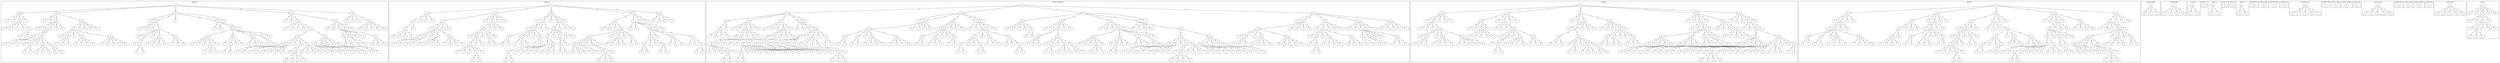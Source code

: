 digraph {
edge [arrowhead=empty]

subgraph cluster_agent0_x {
label="agent0_x"
agent0_x_n0 [label=<<i>v</i><sub>1</sub>>]
agent0_x_n0 -> agent0_x_n1 [label=<1>]
agent0_x_n1 [label=<<i>v</i><sub>3</sub>>]
agent0_x_n1 -> agent0_x_n2 [label=<0>]
agent0_x_n2 [label="1"]
agent0_x_n1 -> agent0_x_n3 [label=<1>]
agent0_x_n3 [label="1"]
agent0_x_n1 -> agent0_x_n4 [label=<2>]
agent0_x_n4 [label=<<i>v</i><sub>2</sub>>]
agent0_x_n4 -> agent0_x_n5 [label=<1>]
agent0_x_n5 [label="2"]
agent0_x_n4 -> agent0_x_n6 [label=<2>]
agent0_x_n6 [label="2"]
agent0_x_n4 -> agent0_x_n7 [label=<3>]
agent0_x_n7 [label="1"]
agent0_x_n4 -> agent0_x_n8 [label=<4>]
agent0_x_n8 [label="2"]
agent0_x_n4 -> agent0_x_n9 [label=<5>]
agent0_x_n9 [label=<<i>v</i><sub>5</sub>>]
agent0_x_n9 -> agent0_x_n10 [label=<2>]
agent0_x_n10 [label="1"]
agent0_x_n9 -> agent0_x_n11 [label=<5>]
agent0_x_n11 [label="2"]
agent0_x_n1 -> agent0_x_n12 [label=<3>]
agent0_x_n12 [label="1"]
agent0_x_n0 -> agent0_x_n13 [label=<2>]
agent0_x_n13 [label=<<i>v</i><sub>3</sub>>]
agent0_x_n13 -> agent0_x_n14 [label=<0>]
agent0_x_n14 [label="2"]
agent0_x_n13 -> agent0_x_n15 [label=<1>]
agent0_x_n15 [label="2"]
agent0_x_n13 -> agent0_x_n16 [label=<2>]
agent0_x_n16 [label=<<i>v</i><sub>4</sub>>]
agent0_x_n16 -> agent0_x_n17 [label=<1>]
agent0_x_n17 [label="2"]
agent0_x_n16 -> agent0_x_n18 [label=<2>]
agent0_x_n18 [label="2"]
agent0_x_n16 -> agent0_x_n19 [label=<3>]
agent0_x_n19 [label=<<i>v</i><sub>8</sub>>]
agent0_x_n19 -> agent0_x_n20 [label=<4>]
agent0_x_n20 [label=<<i>v</i><sub>14</sub>>]
agent0_x_n20 -> agent0_x_n21 [label=<0>]
agent0_x_n21 [label="3"]
agent0_x_n20 -> agent0_x_n22 [label=<3>]
agent0_x_n22 [label="2"]
agent0_x_n20 -> agent0_x_n23 [label=<4>]
agent0_x_n23 [label="2"]
agent0_x_n19 -> agent0_x_n24 [label=<5>]
agent0_x_n24 [label=<<i>v</i><sub>2</sub>>]
agent0_x_n24 -> agent0_x_n25 [label=<1>]
agent0_x_n25 [label="2"]
agent0_x_n24 -> agent0_x_n26 [label=<2>]
agent0_x_n26 [label=<<i>v</i><sub>5</sub>>]
agent0_x_n26 -> agent0_x_n27 [label=<2>]
agent0_x_n27 [label="3"]
agent0_x_n26 -> agent0_x_n28 [label=<5>]
agent0_x_n28 [label="2"]
agent0_x_n24 -> agent0_x_n29 [label=<3>]
agent0_x_n29 [label="2"]
agent0_x_n24 -> agent0_x_n30 [label=<4>]
agent0_x_n30 [label=<<i>v</i><sub>5</sub>>]
agent0_x_n30 -> agent0_x_n31 [label=<2>]
agent0_x_n31 [label="2"]
agent0_x_n30 -> agent0_x_n32 [label=<4>]
agent0_x_n32 [label="3"]
agent0_x_n30 -> agent0_x_n33 [label=<5>]
agent0_x_n33 [label="2"]
agent0_x_n24 -> agent0_x_n34 [label=<5>]
agent0_x_n34 [label=<<i>v</i><sub>5</sub>>]
agent0_x_n34 -> agent0_x_n35 [label=<2>]
agent0_x_n35 [label="2"]
agent0_x_n34 -> agent0_x_n36 [label=<5>]
agent0_x_n36 [label="3"]
agent0_x_n16 -> agent0_x_n37 [label=<4>]
agent0_x_n37 [label="2"]
agent0_x_n16 -> agent0_x_n38 [label=<5>]
agent0_x_n38 [label="2"]
agent0_x_n13 -> agent0_x_n39 [label=<3>]
agent0_x_n39 [label=<<i>v</i><sub>4</sub>>]
agent0_x_n39 -> agent0_x_n40 [label=<1>]
agent0_x_n40 [label=<<i>v</i><sub>2</sub>>]
agent0_x_n40 -> agent0_x_n41 [label=<1>]
agent0_x_n41 [label="1"]
agent0_x_n40 -> agent0_x_n42 [label=<2>]
agent0_x_n42 [label=<<i>v</i><sub>5</sub>>]
agent0_x_n42 -> agent0_x_n43 [label=<2>]
agent0_x_n43 [label="1"]
agent0_x_n42 -> agent0_x_n44 [label=<4>]
agent0_x_n44 [label="2"]
agent0_x_n42 -> agent0_x_n45 [label=<5>]
agent0_x_n45 [label="2"]
agent0_x_n40 -> agent0_x_n46 [label=<3>]
agent0_x_n46 [label="2"]
agent0_x_n40 -> agent0_x_n47 [label=<4>]
agent0_x_n47 [label=<<i>v</i><sub>5</sub>>]
agent0_x_n47 -> agent0_x_n48 [label=<2>]
agent0_x_n48 [label="2"]
agent0_x_n47 -> agent0_x_n49 [label=<3>]
agent0_x_n49 [label="2"]
agent0_x_n47 -> agent0_x_n50 [label=<4>]
agent0_x_n50 [label="1"]
agent0_x_n47 -> agent0_x_n51 [label=<5>]
agent0_x_n51 [label="2"]
agent0_x_n40 -> agent0_x_n52 [label=<5>]
agent0_x_n52 [label=<<i>v</i><sub>5</sub>>]
agent0_x_n52 -> agent0_x_n53 [label=<1>]
agent0_x_n53 [label="2"]
agent0_x_n52 -> agent0_x_n54 [label=<2>]
agent0_x_n54 [label="2"]
agent0_x_n52 -> agent0_x_n55 [label=<3>]
agent0_x_n55 [label="2"]
agent0_x_n52 -> agent0_x_n56 [label=<4>]
agent0_x_n56 [label="2"]
agent0_x_n52 -> agent0_x_n57 [label=<5>]
agent0_x_n57 [label="1"]
agent0_x_n39 -> agent0_x_n58 [label=<2>]
agent0_x_n58 [label="2"]
agent0_x_n39 -> agent0_x_n59 [label=<3>]
agent0_x_n59 [label="2"]
agent0_x_n39 -> agent0_x_n60 [label=<4>]
agent0_x_n60 [label="2"]
agent0_x_n39 -> agent0_x_n61 [label=<5>]
agent0_x_n61 [label="2"]
agent0_x_n0 -> agent0_x_n62 [label=<3>]
agent0_x_n62 [label=<<i>v</i><sub>4</sub>>]
agent0_x_n62 -> agent0_x_n63 [label=<1>]
agent0_x_n63 [label="3"]
agent0_x_n62 -> agent0_x_n64 [label=<2>]
agent0_x_n64 [label=<<i>v</i><sub>3</sub>>]
agent0_x_n64 -> agent0_x_n65 [label=<0>]
agent0_x_n65 [label="3"]
agent0_x_n64 -> agent0_x_n66 [label=<1>]
agent0_x_n66 [label="3"]
agent0_x_n64 -> agent0_x_n67 [label=<2>]
agent0_x_n67 [label="3"]
agent0_x_n64 -> agent0_x_n68 [label=<3>]
agent0_x_n68 [label=<<i>v</i><sub>5</sub>>]
agent0_x_n68 -> agent0_x_n69 [label=<1>]
agent0_x_n69 [label="3"]
agent0_x_n68 -> agent0_x_n70 [label=<2>]
agent0_x_n70 [label=<<i>v</i><sub>9</sub>>]
agent0_x_n70 -> agent0_x_n71 [label=<1>]
agent0_x_n71 [label="3"]
agent0_x_n70 -> agent0_x_n72 [label=<2>]
agent0_x_n72 [label=<<i>v</i><sub>2</sub>>]
agent0_x_n72 -> agent0_x_n73 [label=<2>]
agent0_x_n73 [label="2"]
agent0_x_n72 -> agent0_x_n74 [label=<4>]
agent0_x_n74 [label="3"]
agent0_x_n68 -> agent0_x_n75 [label=<3>]
agent0_x_n75 [label="3"]
agent0_x_n68 -> agent0_x_n76 [label=<4>]
agent0_x_n76 [label=<<i>v</i><sub>2</sub>>]
agent0_x_n76 -> agent0_x_n77 [label=<1>]
agent0_x_n77 [label="3"]
agent0_x_n76 -> agent0_x_n78 [label=<2>]
agent0_x_n78 [label="3"]
agent0_x_n76 -> agent0_x_n79 [label=<4>]
agent0_x_n79 [label="2"]
agent0_x_n76 -> agent0_x_n80 [label=<5>]
agent0_x_n80 [label="3"]
agent0_x_n68 -> agent0_x_n81 [label=<5>]
agent0_x_n81 [label=<<i>v</i><sub>2</sub>>]
agent0_x_n81 -> agent0_x_n82 [label=<1>]
agent0_x_n82 [label="3"]
agent0_x_n81 -> agent0_x_n83 [label=<4>]
agent0_x_n83 [label="3"]
agent0_x_n81 -> agent0_x_n84 [label=<5>]
agent0_x_n84 [label="2"]
agent0_x_n62 -> agent0_x_n85 [label=<3>]
agent0_x_n85 [label="3"]
agent0_x_n62 -> agent0_x_n86 [label=<4>]
agent0_x_n86 [label=<<i>v</i><sub>3</sub>>]
agent0_x_n86 -> agent0_x_n87 [label=<0>]
agent0_x_n87 [label="3"]
agent0_x_n86 -> agent0_x_n88 [label=<1>]
agent0_x_n88 [label="3"]
agent0_x_n86 -> agent0_x_n89 [label=<2>]
agent0_x_n89 [label=<<i>v</i><sub>14</sub>>]
agent0_x_n89 -> agent0_x_n90 [label=<0>]
agent0_x_n90 [label=<<i>v</i><sub>5</sub>>]
agent0_x_n90 -> agent0_x_n91 [label=<1>]
agent0_x_n91 [label="3"]
agent0_x_n90 -> agent0_x_n92 [label=<2>]
agent0_x_n92 [label="4"]
agent0_x_n90 -> agent0_x_n93 [label=<3>]
agent0_x_n93 [label="3"]
agent0_x_n90 -> agent0_x_n94 [label=<4>]
agent0_x_n94 [label=<<i>v</i><sub>2</sub>>]
agent0_x_n94 -> agent0_x_n95 [label=<2>]
agent0_x_n95 [label="3"]
agent0_x_n94 -> agent0_x_n96 [label=<4>]
agent0_x_n96 [label="4"]
agent0_x_n94 -> agent0_x_n97 [label=<5>]
agent0_x_n97 [label="3"]
agent0_x_n90 -> agent0_x_n98 [label=<5>]
agent0_x_n98 [label="4"]
agent0_x_n89 -> agent0_x_n99 [label=<1>]
agent0_x_n99 [label=<<i>v</i><sub>2</sub>>]
agent0_x_n99 -> agent0_x_n100 [label=<1>]
agent0_x_n100 [label="3"]
agent0_x_n99 -> agent0_x_n101 [label=<2>]
agent0_x_n101 [label=<<i>v</i><sub>5</sub>>]
agent0_x_n101 -> agent0_x_n102 [label=<1>]
agent0_x_n102 [label="3"]
agent0_x_n101 -> agent0_x_n103 [label=<2>]
agent0_x_n103 [label="4"]
agent0_x_n99 -> agent0_x_n104 [label=<4>]
agent0_x_n104 [label="3"]
agent0_x_n99 -> agent0_x_n105 [label=<5>]
agent0_x_n105 [label="3"]
agent0_x_n89 -> agent0_x_n106 [label=<2>]
agent0_x_n106 [label=<<i>v</i><sub>2</sub>>]
agent0_x_n106 -> agent0_x_n107 [label=<1>]
agent0_x_n107 [label="3"]
agent0_x_n106 -> agent0_x_n108 [label=<2>]
agent0_x_n108 [label="4"]
agent0_x_n106 -> agent0_x_n109 [label=<5>]
agent0_x_n109 [label="4"]
agent0_x_n89 -> agent0_x_n110 [label=<3>]
agent0_x_n110 [label=<<i>v</i><sub>5</sub>>]
agent0_x_n110 -> agent0_x_n111 [label=<2>]
agent0_x_n111 [label="3"]
agent0_x_n110 -> agent0_x_n112 [label=<5>]
agent0_x_n112 [label=<<i>v</i><sub>2</sub>>]
agent0_x_n112 -> agent0_x_n113 [label=<4>]
agent0_x_n113 [label="3"]
agent0_x_n112 -> agent0_x_n114 [label=<5>]
agent0_x_n114 [label="4"]
agent0_x_n89 -> agent0_x_n115 [label=<4>]
agent0_x_n115 [label="4"]
agent0_x_n86 -> agent0_x_n116 [label=<3>]
agent0_x_n116 [label="3"]
agent0_x_n62 -> agent0_x_n117 [label=<5>]
agent0_x_n117 [label="3"]
agent0_x_n0 -> agent0_x_n118 [label=<4>]
agent0_x_n118 [label=<<i>v</i><sub>3</sub>>]
agent0_x_n118 -> agent0_x_n119 [label=<0>]
agent0_x_n119 [label="4"]
agent0_x_n118 -> agent0_x_n120 [label=<1>]
agent0_x_n120 [label="4"]
agent0_x_n118 -> agent0_x_n121 [label=<2>]
agent0_x_n121 [label=<<i>v</i><sub>4</sub>>]
agent0_x_n121 -> agent0_x_n122 [label=<1>]
agent0_x_n122 [label="4"]
agent0_x_n121 -> agent0_x_n123 [label=<2>]
agent0_x_n123 [label="4"]
agent0_x_n121 -> agent0_x_n124 [label=<3>]
agent0_x_n124 [label="4"]
agent0_x_n121 -> agent0_x_n125 [label=<4>]
agent0_x_n125 [label="4"]
agent0_x_n121 -> agent0_x_n126 [label=<5>]
agent0_x_n126 [label=<<i>v</i><sub>8</sub>>]
agent0_x_n126 -> agent0_x_n127 [label=<4>]
agent0_x_n127 [label=<<i>v</i><sub>2</sub>>]
agent0_x_n127 -> agent0_x_n128 [label=<1>]
agent0_x_n128 [label=<<i>v</i><sub>5</sub>>]
agent0_x_n128 -> agent0_x_n129 [label=<1>]
agent0_x_n129 [label="5"]
agent0_x_n128 -> agent0_x_n130 [label=<4>]
agent0_x_n130 [label="4"]
agent0_x_n127 -> agent0_x_n131 [label=<2>]
agent0_x_n131 [label=<<i>v</i><sub>5</sub>>]
agent0_x_n131 -> agent0_x_n132 [label=<1>]
agent0_x_n132 [label="4"]
agent0_x_n131 -> agent0_x_n133 [label=<2>]
agent0_x_n133 [label="5"]
agent0_x_n131 -> agent0_x_n134 [label=<4>]
agent0_x_n134 [label="4"]
agent0_x_n131 -> agent0_x_n135 [label=<5>]
agent0_x_n135 [label="4"]
agent0_x_n127 -> agent0_x_n136 [label=<3>]
agent0_x_n136 [label="4"]
agent0_x_n127 -> agent0_x_n137 [label=<4>]
agent0_x_n137 [label=<<i>v</i><sub>9</sub>>]
agent0_x_n137 -> agent0_x_n138 [label=<1>]
agent0_x_n138 [label="5"]
agent0_x_n137 -> agent0_x_n139 [label=<2>]
agent0_x_n139 [label=<<i>v</i><sub>5</sub>>]
agent0_x_n139 -> agent0_x_n140 [label=<1>]
agent0_x_n140 [label="4"]
agent0_x_n139 -> agent0_x_n141 [label=<2>]
agent0_x_n141 [label="4"]
agent0_x_n139 -> agent0_x_n142 [label=<4>]
agent0_x_n142 [label="5"]
agent0_x_n139 -> agent0_x_n143 [label=<5>]
agent0_x_n143 [label="4"]
agent0_x_n127 -> agent0_x_n144 [label=<5>]
agent0_x_n144 [label=<<i>v</i><sub>5</sub>>]
agent0_x_n144 -> agent0_x_n145 [label=<1>]
agent0_x_n145 [label="4"]
agent0_x_n144 -> agent0_x_n146 [label=<2>]
agent0_x_n146 [label="4"]
agent0_x_n144 -> agent0_x_n147 [label=<4>]
agent0_x_n147 [label="4"]
agent0_x_n144 -> agent0_x_n148 [label=<5>]
agent0_x_n148 [label="5"]
agent0_x_n126 -> agent0_x_n149 [label=<5>]
agent0_x_n149 [label=<<i>v</i><sub>5</sub>>]
agent0_x_n149 -> agent0_x_n150 [label=<1>]
agent0_x_n150 [label=<<i>v</i><sub>2</sub>>]
agent0_x_n150 -> agent0_x_n151 [label=<1>]
agent0_x_n151 [label="5"]
agent0_x_n150 -> agent0_x_n152 [label=<2>]
agent0_x_n152 [label="4"]
agent0_x_n150 -> agent0_x_n153 [label=<4>]
agent0_x_n153 [label="4"]
agent0_x_n150 -> agent0_x_n154 [label=<5>]
agent0_x_n154 [label="4"]
agent0_x_n149 -> agent0_x_n155 [label=<2>]
agent0_x_n155 [label=<<i>v</i><sub>2</sub>>]
agent0_x_n155 -> agent0_x_n156 [label=<2>]
agent0_x_n156 [label="5"]
agent0_x_n155 -> agent0_x_n157 [label=<4>]
agent0_x_n157 [label="4"]
agent0_x_n155 -> agent0_x_n158 [label=<5>]
agent0_x_n158 [label="4"]
agent0_x_n149 -> agent0_x_n159 [label=<3>]
agent0_x_n159 [label="4"]
agent0_x_n149 -> agent0_x_n160 [label=<4>]
agent0_x_n160 [label="5"]
agent0_x_n149 -> agent0_x_n161 [label=<5>]
agent0_x_n161 [label=<<i>v</i><sub>2</sub>>]
agent0_x_n161 -> agent0_x_n162 [label=<4>]
agent0_x_n162 [label="4"]
agent0_x_n161 -> agent0_x_n163 [label=<5>]
agent0_x_n163 [label="5"]
agent0_x_n118 -> agent0_x_n164 [label=<3>]
agent0_x_n164 [label=<<i>v</i><sub>4</sub>>]
agent0_x_n164 -> agent0_x_n165 [label=<1>]
agent0_x_n165 [label="4"]
agent0_x_n164 -> agent0_x_n166 [label=<2>]
agent0_x_n166 [label="4"]
agent0_x_n164 -> agent0_x_n167 [label=<3>]
agent0_x_n167 [label=<<i>v</i><sub>2</sub>>]
agent0_x_n167 -> agent0_x_n168 [label=<1>]
agent0_x_n168 [label=<<i>v</i><sub>9</sub>>]
agent0_x_n168 -> agent0_x_n169 [label=<1>]
agent0_x_n169 [label="3"]
agent0_x_n168 -> agent0_x_n170 [label=<2>]
agent0_x_n170 [label="4"]
agent0_x_n167 -> agent0_x_n171 [label=<2>]
agent0_x_n171 [label=<<i>v</i><sub>5</sub>>]
agent0_x_n171 -> agent0_x_n172 [label=<2>]
agent0_x_n172 [label="3"]
agent0_x_n171 -> agent0_x_n173 [label=<5>]
agent0_x_n173 [label="4"]
agent0_x_n167 -> agent0_x_n174 [label=<3>]
agent0_x_n174 [label="4"]
agent0_x_n167 -> agent0_x_n175 [label=<4>]
agent0_x_n175 [label="4"]
agent0_x_n167 -> agent0_x_n176 [label=<5>]
agent0_x_n176 [label=<<i>v</i><sub>5</sub>>]
agent0_x_n176 -> agent0_x_n177 [label=<2>]
agent0_x_n177 [label="4"]
agent0_x_n176 -> agent0_x_n178 [label=<4>]
agent0_x_n178 [label="4"]
agent0_x_n176 -> agent0_x_n179 [label=<5>]
agent0_x_n179 [label="3"]
agent0_x_n164 -> agent0_x_n180 [label=<4>]
agent0_x_n180 [label="4"]
agent0_x_n164 -> agent0_x_n181 [label=<5>]
agent0_x_n181 [label="4"]
agent0_x_n0 -> agent0_x_n182 [label=<5>]
agent0_x_n182 [label=<<i>v</i><sub>3</sub>>]
agent0_x_n182 -> agent0_x_n183 [label=<0>]
agent0_x_n183 [label="5"]
agent0_x_n182 -> agent0_x_n184 [label=<1>]
agent0_x_n184 [label="5"]
agent0_x_n182 -> agent0_x_n185 [label=<2>]
agent0_x_n185 [label="5"]
agent0_x_n182 -> agent0_x_n186 [label=<3>]
agent0_x_n186 [label=<<i>v</i><sub>2</sub>>]
agent0_x_n186 -> agent0_x_n187 [label=<1>]
agent0_x_n187 [label="4"]
agent0_x_n186 -> agent0_x_n188 [label=<2>]
agent0_x_n188 [label="4"]
agent0_x_n186 -> agent0_x_n189 [label=<3>]
agent0_x_n189 [label="5"]
agent0_x_n186 -> agent0_x_n190 [label=<4>]
agent0_x_n190 [label="4"]
agent0_x_n186 -> agent0_x_n191 [label=<5>]
agent0_x_n191 [label="4"]
}

subgraph cluster_agent0_y {
label="agent0_y"
agent0_y_n0 [label=<<i>v</i><sub>2</sub>>]
agent0_y_n0 -> agent0_y_n1 [label=<1>]
agent0_y_n1 [label=<<i>v</i><sub>3</sub>>]
agent0_y_n1 -> agent0_y_n2 [label=<0>]
agent0_y_n2 [label=<<i>v</i><sub>9</sub>>]
agent0_y_n2 -> agent0_y_n3 [label=<1>]
agent0_y_n3 [label=<<i>v</i><sub>1</sub>>]
agent0_y_n3 -> agent0_y_n4 [label=<2>]
agent0_y_n4 [label="2"]
agent0_y_n3 -> agent0_y_n5 [label=<3>]
agent0_y_n5 [label="1"]
agent0_y_n3 -> agent0_y_n6 [label=<4>]
agent0_y_n6 [label="2"]
agent0_y_n3 -> agent0_y_n7 [label=<5>]
agent0_y_n7 [label="2"]
agent0_y_n2 -> agent0_y_n8 [label=<2>]
agent0_y_n8 [label="2"]
agent0_y_n1 -> agent0_y_n9 [label=<1>]
agent0_y_n9 [label="1"]
agent0_y_n1 -> agent0_y_n10 [label=<2>]
agent0_y_n10 [label="1"]
agent0_y_n1 -> agent0_y_n11 [label=<3>]
agent0_y_n11 [label="1"]
agent0_y_n0 -> agent0_y_n12 [label=<2>]
agent0_y_n12 [label=<<i>v</i><sub>5</sub>>]
agent0_y_n12 -> agent0_y_n13 [label=<1>]
agent0_y_n13 [label=<<i>v</i><sub>3</sub>>]
agent0_y_n13 -> agent0_y_n14 [label=<0>]
agent0_y_n14 [label="2"]
agent0_y_n13 -> agent0_y_n15 [label=<1>]
agent0_y_n15 [label=<<i>v</i><sub>1</sub>>]
agent0_y_n15 -> agent0_y_n16 [label=<1>]
agent0_y_n16 [label=<<i>v</i><sub>4</sub>>]
agent0_y_n16 -> agent0_y_n17 [label=<1>]
agent0_y_n17 [label="1"]
agent0_y_n16 -> agent0_y_n18 [label=<5>]
agent0_y_n18 [label="2"]
agent0_y_n15 -> agent0_y_n19 [label=<2>]
agent0_y_n19 [label=<<i>v</i><sub>4</sub>>]
agent0_y_n19 -> agent0_y_n20 [label=<2>]
agent0_y_n20 [label="1"]
agent0_y_n19 -> agent0_y_n21 [label=<5>]
agent0_y_n21 [label="2"]
agent0_y_n15 -> agent0_y_n22 [label=<3>]
agent0_y_n22 [label="2"]
agent0_y_n15 -> agent0_y_n23 [label=<4>]
agent0_y_n23 [label=<<i>v</i><sub>4</sub>>]
agent0_y_n23 -> agent0_y_n24 [label=<1>]
agent0_y_n24 [label="2"]
agent0_y_n23 -> agent0_y_n25 [label=<2>]
agent0_y_n25 [label="2"]
agent0_y_n23 -> agent0_y_n26 [label=<4>]
agent0_y_n26 [label="1"]
agent0_y_n23 -> agent0_y_n27 [label=<5>]
agent0_y_n27 [label="2"]
agent0_y_n15 -> agent0_y_n28 [label=<5>]
agent0_y_n28 [label=<<i>v</i><sub>4</sub>>]
agent0_y_n28 -> agent0_y_n29 [label=<1>]
agent0_y_n29 [label="2"]
agent0_y_n28 -> agent0_y_n30 [label=<2>]
agent0_y_n30 [label="2"]
agent0_y_n28 -> agent0_y_n31 [label=<4>]
agent0_y_n31 [label="2"]
agent0_y_n28 -> agent0_y_n32 [label=<5>]
agent0_y_n32 [label="1"]
agent0_y_n13 -> agent0_y_n33 [label=<2>]
agent0_y_n33 [label="2"]
agent0_y_n13 -> agent0_y_n34 [label=<3>]
agent0_y_n34 [label="2"]
agent0_y_n12 -> agent0_y_n35 [label=<2>]
agent0_y_n35 [label="2"]
agent0_y_n12 -> agent0_y_n36 [label=<3>]
agent0_y_n36 [label=<<i>v</i><sub>3</sub>>]
agent0_y_n36 -> agent0_y_n37 [label=<0>]
agent0_y_n37 [label=<<i>v</i><sub>14</sub>>]
agent0_y_n37 -> agent0_y_n38 [label=<0>]
agent0_y_n38 [label="2"]
agent0_y_n37 -> agent0_y_n39 [label=<1>]
agent0_y_n39 [label=<<i>v</i><sub>14</sub>>]
agent0_y_n39 -> agent0_y_n40 [label=<0>]
agent0_y_n40 [label=<<i>v</i><sub>1</sub>>]
agent0_y_n40 -> agent0_y_n41 [label=<1>]
agent0_y_n41 [label="2"]
agent0_y_n40 -> agent0_y_n42 [label=<2>]
agent0_y_n42 [label="2"]
agent0_y_n40 -> agent0_y_n43 [label=<3>]
agent0_y_n43 [label="2"]
agent0_y_n40 -> agent0_y_n44 [label=<4>]
agent0_y_n44 [label=<<i>v</i><sub>4</sub>>]
agent0_y_n44 -> agent0_y_n45 [label=<4>]
agent0_y_n45 [label="3"]
agent0_y_n44 -> agent0_y_n46 [label=<5>]
agent0_y_n46 [label="2"]
agent0_y_n40 -> agent0_y_n47 [label=<5>]
agent0_y_n47 [label="3"]
agent0_y_n39 -> agent0_y_n48 [label=<2>]
agent0_y_n48 [label="3"]
agent0_y_n39 -> agent0_y_n49 [label=<4>]
agent0_y_n49 [label="3"]
agent0_y_n37 -> agent0_y_n50 [label=<2>]
agent0_y_n50 [label="3"]
agent0_y_n37 -> agent0_y_n51 [label=<3>]
agent0_y_n51 [label=<<i>v</i><sub>1</sub>>]
agent0_y_n51 -> agent0_y_n52 [label=<2>]
agent0_y_n52 [label="3"]
agent0_y_n51 -> agent0_y_n53 [label=<5>]
agent0_y_n53 [label="2"]
agent0_y_n37 -> agent0_y_n54 [label=<4>]
agent0_y_n54 [label="3"]
agent0_y_n36 -> agent0_y_n55 [label=<1>]
agent0_y_n55 [label="2"]
agent0_y_n36 -> agent0_y_n56 [label=<2>]
agent0_y_n56 [label="2"]
agent0_y_n36 -> agent0_y_n57 [label=<3>]
agent0_y_n57 [label="2"]
agent0_y_n12 -> agent0_y_n58 [label=<4>]
agent0_y_n58 [label="2"]
agent0_y_n12 -> agent0_y_n59 [label=<5>]
agent0_y_n59 [label="2"]
agent0_y_n0 -> agent0_y_n60 [label=<3>]
agent0_y_n60 [label=<<i>v</i><sub>5</sub>>]
agent0_y_n60 -> agent0_y_n61 [label=<1>]
agent0_y_n61 [label="3"]
agent0_y_n60 -> agent0_y_n62 [label=<2>]
agent0_y_n62 [label=<<i>v</i><sub>3</sub>>]
agent0_y_n62 -> agent0_y_n63 [label=<0>]
agent0_y_n63 [label="3"]
agent0_y_n62 -> agent0_y_n64 [label=<1>]
agent0_y_n64 [label=<<i>v</i><sub>4</sub>>]
agent0_y_n64 -> agent0_y_n65 [label=<1>]
agent0_y_n65 [label=<<i>v</i><sub>6</sub>>]
agent0_y_n65 -> agent0_y_n66 [label=<0>]
agent0_y_n66 [label="3"]
agent0_y_n65 -> agent0_y_n67 [label=<2>]
agent0_y_n67 [label="2"]
agent0_y_n64 -> agent0_y_n68 [label=<2>]
agent0_y_n68 [label=<<i>v</i><sub>7</sub>>]
agent0_y_n68 -> agent0_y_n69 [label=<0>]
agent0_y_n69 [label="2"]
agent0_y_n68 -> agent0_y_n70 [label=<1>]
agent0_y_n70 [label="3"]
agent0_y_n68 -> agent0_y_n71 [label=<4>]
agent0_y_n71 [label="3"]
agent0_y_n64 -> agent0_y_n72 [label=<3>]
agent0_y_n72 [label="3"]
agent0_y_n64 -> agent0_y_n73 [label=<4>]
agent0_y_n73 [label="3"]
agent0_y_n64 -> agent0_y_n74 [label=<5>]
agent0_y_n74 [label=<<i>v</i><sub>1</sub>>]
agent0_y_n74 -> agent0_y_n75 [label=<2>]
agent0_y_n75 [label="3"]
agent0_y_n74 -> agent0_y_n76 [label=<5>]
agent0_y_n76 [label="2"]
agent0_y_n62 -> agent0_y_n77 [label=<2>]
agent0_y_n77 [label="3"]
agent0_y_n62 -> agent0_y_n78 [label=<3>]
agent0_y_n78 [label="3"]
agent0_y_n60 -> agent0_y_n79 [label=<3>]
agent0_y_n79 [label="3"]
agent0_y_n60 -> agent0_y_n80 [label=<4>]
agent0_y_n80 [label=<<i>v</i><sub>3</sub>>]
agent0_y_n80 -> agent0_y_n81 [label=<0>]
agent0_y_n81 [label=<<i>v</i><sub>14</sub>>]
agent0_y_n81 -> agent0_y_n82 [label=<0>]
agent0_y_n82 [label=<<i>v</i><sub>8</sub>>]
agent0_y_n82 -> agent0_y_n83 [label=<1>]
agent0_y_n83 [label=<<i>v</i><sub>4</sub>>]
agent0_y_n83 -> agent0_y_n84 [label=<1>]
agent0_y_n84 [label=<<i>v</i><sub>1</sub>>]
agent0_y_n84 -> agent0_y_n85 [label=<1>]
agent0_y_n85 [label="4"]
agent0_y_n84 -> agent0_y_n86 [label=<4>]
agent0_y_n86 [label="3"]
agent0_y_n83 -> agent0_y_n87 [label=<2>]
agent0_y_n87 [label="3"]
agent0_y_n83 -> agent0_y_n88 [label=<3>]
agent0_y_n88 [label="3"]
agent0_y_n83 -> agent0_y_n89 [label=<4>]
agent0_y_n89 [label="3"]
agent0_y_n83 -> agent0_y_n90 [label=<5>]
agent0_y_n90 [label="3"]
agent0_y_n82 -> agent0_y_n91 [label=<2>]
agent0_y_n91 [label=<<i>v</i><sub>4</sub>>]
agent0_y_n91 -> agent0_y_n92 [label=<1>]
agent0_y_n92 [label="3"]
agent0_y_n91 -> agent0_y_n93 [label=<2>]
agent0_y_n93 [label="4"]
agent0_y_n91 -> agent0_y_n94 [label=<5>]
agent0_y_n94 [label="3"]
agent0_y_n81 -> agent0_y_n95 [label=<1>]
agent0_y_n95 [label="4"]
agent0_y_n81 -> agent0_y_n96 [label=<2>]
agent0_y_n96 [label=<<i>v</i><sub>1</sub>>]
agent0_y_n96 -> agent0_y_n97 [label=<2>]
agent0_y_n97 [label=<<i>v</i><sub>4</sub>>]
agent0_y_n97 -> agent0_y_n98 [label=<1>]
agent0_y_n98 [label="3"]
agent0_y_n97 -> agent0_y_n99 [label=<2>]
agent0_y_n99 [label="4"]
agent0_y_n96 -> agent0_y_n100 [label=<5>]
agent0_y_n100 [label="3"]
agent0_y_n81 -> agent0_y_n101 [label=<3>]
agent0_y_n101 [label="4"]
agent0_y_n81 -> agent0_y_n102 [label=<4>]
agent0_y_n102 [label="3"]
agent0_y_n80 -> agent0_y_n103 [label=<1>]
agent0_y_n103 [label="3"]
agent0_y_n80 -> agent0_y_n104 [label=<2>]
agent0_y_n104 [label="3"]
agent0_y_n80 -> agent0_y_n105 [label=<3>]
agent0_y_n105 [label="3"]
agent0_y_n60 -> agent0_y_n106 [label=<5>]
agent0_y_n106 [label="3"]
agent0_y_n0 -> agent0_y_n107 [label=<4>]
agent0_y_n107 [label=<<i>v</i><sub>3</sub>>]
agent0_y_n107 -> agent0_y_n108 [label=<0>]
agent0_y_n108 [label=<<i>v</i><sub>5</sub>>]
agent0_y_n108 -> agent0_y_n109 [label=<1>]
agent0_y_n109 [label="4"]
agent0_y_n108 -> agent0_y_n110 [label=<2>]
agent0_y_n110 [label="4"]
agent0_y_n108 -> agent0_y_n111 [label=<4>]
agent0_y_n111 [label="4"]
agent0_y_n108 -> agent0_y_n112 [label=<5>]
agent0_y_n112 [label=<<i>v</i><sub>14</sub>>]
agent0_y_n112 -> agent0_y_n113 [label=<0>]
agent0_y_n113 [label=<<i>v</i><sub>1</sub>>]
agent0_y_n113 -> agent0_y_n114 [label=<1>]
agent0_y_n114 [label=<<i>v</i><sub>4</sub>>]
agent0_y_n114 -> agent0_y_n115 [label=<1>]
agent0_y_n115 [label="5"]
agent0_y_n114 -> agent0_y_n116 [label=<4>]
agent0_y_n116 [label="4"]
agent0_y_n114 -> agent0_y_n117 [label=<5>]
agent0_y_n117 [label="4"]
agent0_y_n113 -> agent0_y_n118 [label=<2>]
agent0_y_n118 [label=<<i>v</i><sub>4</sub>>]
agent0_y_n118 -> agent0_y_n119 [label=<1>]
agent0_y_n119 [label="4"]
agent0_y_n118 -> agent0_y_n120 [label=<2>]
agent0_y_n120 [label="5"]
agent0_y_n113 -> agent0_y_n121 [label=<3>]
agent0_y_n121 [label="5"]
agent0_y_n113 -> agent0_y_n122 [label=<4>]
agent0_y_n122 [label=<<i>v</i><sub>8</sub>>]
agent0_y_n122 -> agent0_y_n123 [label=<4>]
agent0_y_n123 [label=<<i>v</i><sub>4</sub>>]
agent0_y_n123 -> agent0_y_n124 [label=<1>]
agent0_y_n124 [label="4"]
agent0_y_n123 -> agent0_y_n125 [label=<4>]
agent0_y_n125 [label="5"]
agent0_y_n123 -> agent0_y_n126 [label=<5>]
agent0_y_n126 [label="4"]
agent0_y_n122 -> agent0_y_n127 [label=<5>]
agent0_y_n127 [label="5"]
agent0_y_n113 -> agent0_y_n128 [label=<5>]
agent0_y_n128 [label="5"]
agent0_y_n112 -> agent0_y_n129 [label=<1>]
agent0_y_n129 [label="5"]
agent0_y_n112 -> agent0_y_n130 [label=<2>]
agent0_y_n130 [label=<<i>v</i><sub>4</sub>>]
agent0_y_n130 -> agent0_y_n131 [label=<1>]
agent0_y_n131 [label="4"]
agent0_y_n130 -> agent0_y_n132 [label=<2>]
agent0_y_n132 [label="5"]
agent0_y_n130 -> agent0_y_n133 [label=<3>]
agent0_y_n133 [label="4"]
agent0_y_n130 -> agent0_y_n134 [label=<4>]
agent0_y_n134 [label="4"]
agent0_y_n112 -> agent0_y_n135 [label=<3>]
agent0_y_n135 [label="5"]
agent0_y_n112 -> agent0_y_n136 [label=<4>]
agent0_y_n136 [label=<<i>v</i><sub>1</sub>>]
agent0_y_n136 -> agent0_y_n137 [label=<4>]
agent0_y_n137 [label="4"]
agent0_y_n136 -> agent0_y_n138 [label=<5>]
agent0_y_n138 [label="5"]
agent0_y_n107 -> agent0_y_n139 [label=<1>]
agent0_y_n139 [label=<<i>v</i><sub>5</sub>>]
agent0_y_n139 -> agent0_y_n140 [label=<1>]
agent0_y_n140 [label="4"]
agent0_y_n139 -> agent0_y_n141 [label=<2>]
agent0_y_n141 [label="4"]
agent0_y_n139 -> agent0_y_n142 [label=<3>]
agent0_y_n142 [label=<<i>v</i><sub>14</sub>>]
agent0_y_n142 -> agent0_y_n143 [label=<1>]
agent0_y_n143 [label=<<i>v</i><sub>1</sub>>]
agent0_y_n143 -> agent0_y_n144 [label=<1>]
agent0_y_n144 [label=<<i>v</i><sub>4</sub>>]
agent0_y_n144 -> agent0_y_n145 [label=<1>]
agent0_y_n145 [label="3"]
agent0_y_n144 -> agent0_y_n146 [label=<2>]
agent0_y_n146 [label="4"]
agent0_y_n143 -> agent0_y_n147 [label=<2>]
agent0_y_n147 [label="3"]
agent0_y_n143 -> agent0_y_n148 [label=<3>]
agent0_y_n148 [label="4"]
agent0_y_n143 -> agent0_y_n149 [label=<5>]
agent0_y_n149 [label=<<i>v</i><sub>4</sub>>]
agent0_y_n149 -> agent0_y_n150 [label=<1>]
agent0_y_n150 [label="4"]
agent0_y_n149 -> agent0_y_n151 [label=<5>]
agent0_y_n151 [label="3"]
agent0_y_n142 -> agent0_y_n152 [label=<2>]
agent0_y_n152 [label="3"]
agent0_y_n142 -> agent0_y_n153 [label=<3>]
agent0_y_n153 [label=<<i>v</i><sub>1</sub>>]
agent0_y_n153 -> agent0_y_n154 [label=<1>]
agent0_y_n154 [label="4"]
agent0_y_n153 -> agent0_y_n155 [label=<2>]
agent0_y_n155 [label="3"]
agent0_y_n153 -> agent0_y_n156 [label=<3>]
agent0_y_n156 [label="4"]
agent0_y_n142 -> agent0_y_n157 [label=<4>]
agent0_y_n157 [label=<<i>v</i><sub>7</sub>>]
agent0_y_n157 -> agent0_y_n158 [label=<1>]
agent0_y_n158 [label="4"]
agent0_y_n157 -> agent0_y_n159 [label=<3>]
agent0_y_n159 [label="4"]
agent0_y_n157 -> agent0_y_n160 [label=<4>]
agent0_y_n160 [label=<<i>v</i><sub>1</sub>>]
agent0_y_n160 -> agent0_y_n161 [label=<2>]
agent0_y_n161 [label="3"]
agent0_y_n160 -> agent0_y_n162 [label=<3>]
agent0_y_n162 [label="4"]
agent0_y_n139 -> agent0_y_n163 [label=<4>]
agent0_y_n163 [label="4"]
agent0_y_n139 -> agent0_y_n164 [label=<5>]
agent0_y_n164 [label="4"]
agent0_y_n107 -> agent0_y_n165 [label=<2>]
agent0_y_n165 [label="4"]
agent0_y_n107 -> agent0_y_n166 [label=<3>]
agent0_y_n166 [label="4"]
agent0_y_n0 -> agent0_y_n167 [label=<5>]
agent0_y_n167 [label=<<i>v</i><sub>3</sub>>]
agent0_y_n167 -> agent0_y_n168 [label=<0>]
agent0_y_n168 [label="5"]
agent0_y_n167 -> agent0_y_n169 [label=<1>]
agent0_y_n169 [label="4"]
agent0_y_n167 -> agent0_y_n170 [label=<2>]
agent0_y_n170 [label="5"]
agent0_y_n167 -> agent0_y_n171 [label=<3>]
agent0_y_n171 [label="5"]
}

subgraph cluster_agent0_direction {
label="agent0_direction"
agent0_direction_n0 [label=<<i>v</i><sub>3</sub>>]
agent0_direction_n0 -> agent0_direction_n1 [label=<0>]
agent0_direction_n1 [label=<<i>v</i><sub>2</sub>>]
agent0_direction_n1 -> agent0_direction_n2 [label=<1>]
agent0_direction_n2 [label=<<i>v</i><sub>9</sub>>]
agent0_direction_n2 -> agent0_direction_n3 [label=<1>]
agent0_direction_n3 [label=<<i>v</i><sub>1</sub>>]
agent0_direction_n3 -> agent0_direction_n4 [label=<2>]
agent0_direction_n4 [label="1"]
agent0_direction_n3 -> agent0_direction_n5 [label=<3>]
agent0_direction_n5 [label="0"]
agent0_direction_n3 -> agent0_direction_n6 [label=<4>]
agent0_direction_n6 [label="1"]
agent0_direction_n3 -> agent0_direction_n7 [label=<5>]
agent0_direction_n7 [label="1"]
agent0_direction_n2 -> agent0_direction_n8 [label=<2>]
agent0_direction_n8 [label="1"]
agent0_direction_n1 -> agent0_direction_n9 [label=<2>]
agent0_direction_n9 [label=<<i>v</i><sub>5</sub>>]
agent0_direction_n9 -> agent0_direction_n10 [label=<1>]
agent0_direction_n10 [label="0"]
agent0_direction_n9 -> agent0_direction_n11 [label=<2>]
agent0_direction_n11 [label="0"]
agent0_direction_n9 -> agent0_direction_n12 [label=<3>]
agent0_direction_n12 [label=<<i>v</i><sub>14</sub>>]
agent0_direction_n12 -> agent0_direction_n13 [label=<0>]
agent0_direction_n13 [label="0"]
agent0_direction_n12 -> agent0_direction_n14 [label=<1>]
agent0_direction_n14 [label=<<i>v</i><sub>14</sub>>]
agent0_direction_n14 -> agent0_direction_n15 [label=<0>]
agent0_direction_n15 [label=<<i>v</i><sub>1</sub>>]
agent0_direction_n15 -> agent0_direction_n16 [label=<1>]
agent0_direction_n16 [label="0"]
agent0_direction_n15 -> agent0_direction_n17 [label=<2>]
agent0_direction_n17 [label="0"]
agent0_direction_n15 -> agent0_direction_n18 [label=<3>]
agent0_direction_n18 [label="0"]
agent0_direction_n15 -> agent0_direction_n19 [label=<4>]
agent0_direction_n19 [label=<<i>v</i><sub>4</sub>>]
agent0_direction_n19 -> agent0_direction_n20 [label=<4>]
agent0_direction_n20 [label="1"]
agent0_direction_n19 -> agent0_direction_n21 [label=<5>]
agent0_direction_n21 [label="0"]
agent0_direction_n15 -> agent0_direction_n22 [label=<5>]
agent0_direction_n22 [label="1"]
agent0_direction_n14 -> agent0_direction_n23 [label=<2>]
agent0_direction_n23 [label="1"]
agent0_direction_n14 -> agent0_direction_n24 [label=<4>]
agent0_direction_n24 [label="1"]
agent0_direction_n12 -> agent0_direction_n25 [label=<2>]
agent0_direction_n25 [label="1"]
agent0_direction_n12 -> agent0_direction_n26 [label=<3>]
agent0_direction_n26 [label=<<i>v</i><sub>1</sub>>]
agent0_direction_n26 -> agent0_direction_n27 [label=<2>]
agent0_direction_n27 [label="1"]
agent0_direction_n26 -> agent0_direction_n28 [label=<5>]
agent0_direction_n28 [label="0"]
agent0_direction_n12 -> agent0_direction_n29 [label=<4>]
agent0_direction_n29 [label="1"]
agent0_direction_n9 -> agent0_direction_n30 [label=<4>]
agent0_direction_n30 [label="0"]
agent0_direction_n9 -> agent0_direction_n31 [label=<5>]
agent0_direction_n31 [label="0"]
agent0_direction_n1 -> agent0_direction_n32 [label=<3>]
agent0_direction_n32 [label=<<i>v</i><sub>5</sub>>]
agent0_direction_n32 -> agent0_direction_n33 [label=<1>]
agent0_direction_n33 [label="0"]
agent0_direction_n32 -> agent0_direction_n34 [label=<2>]
agent0_direction_n34 [label="0"]
agent0_direction_n32 -> agent0_direction_n35 [label=<3>]
agent0_direction_n35 [label="0"]
agent0_direction_n32 -> agent0_direction_n36 [label=<4>]
agent0_direction_n36 [label=<<i>v</i><sub>14</sub>>]
agent0_direction_n36 -> agent0_direction_n37 [label=<0>]
agent0_direction_n37 [label=<<i>v</i><sub>8</sub>>]
agent0_direction_n37 -> agent0_direction_n38 [label=<1>]
agent0_direction_n38 [label=<<i>v</i><sub>4</sub>>]
agent0_direction_n38 -> agent0_direction_n39 [label=<1>]
agent0_direction_n39 [label=<<i>v</i><sub>1</sub>>]
agent0_direction_n39 -> agent0_direction_n40 [label=<1>]
agent0_direction_n40 [label="1"]
agent0_direction_n39 -> agent0_direction_n41 [label=<4>]
agent0_direction_n41 [label="0"]
agent0_direction_n38 -> agent0_direction_n42 [label=<2>]
agent0_direction_n42 [label="0"]
agent0_direction_n38 -> agent0_direction_n43 [label=<3>]
agent0_direction_n43 [label="0"]
agent0_direction_n38 -> agent0_direction_n44 [label=<4>]
agent0_direction_n44 [label="0"]
agent0_direction_n38 -> agent0_direction_n45 [label=<5>]
agent0_direction_n45 [label="0"]
agent0_direction_n37 -> agent0_direction_n46 [label=<2>]
agent0_direction_n46 [label=<<i>v</i><sub>4</sub>>]
agent0_direction_n46 -> agent0_direction_n47 [label=<1>]
agent0_direction_n47 [label="0"]
agent0_direction_n46 -> agent0_direction_n48 [label=<2>]
agent0_direction_n48 [label="1"]
agent0_direction_n46 -> agent0_direction_n49 [label=<5>]
agent0_direction_n49 [label="0"]
agent0_direction_n36 -> agent0_direction_n50 [label=<1>]
agent0_direction_n50 [label="1"]
agent0_direction_n36 -> agent0_direction_n51 [label=<2>]
agent0_direction_n51 [label=<<i>v</i><sub>1</sub>>]
agent0_direction_n51 -> agent0_direction_n52 [label=<2>]
agent0_direction_n52 [label=<<i>v</i><sub>4</sub>>]
agent0_direction_n52 -> agent0_direction_n53 [label=<1>]
agent0_direction_n53 [label="0"]
agent0_direction_n52 -> agent0_direction_n54 [label=<2>]
agent0_direction_n54 [label="1"]
agent0_direction_n51 -> agent0_direction_n55 [label=<5>]
agent0_direction_n55 [label="0"]
agent0_direction_n36 -> agent0_direction_n56 [label=<3>]
agent0_direction_n56 [label="1"]
agent0_direction_n36 -> agent0_direction_n57 [label=<4>]
agent0_direction_n57 [label="0"]
agent0_direction_n32 -> agent0_direction_n58 [label=<5>]
agent0_direction_n58 [label="0"]
agent0_direction_n1 -> agent0_direction_n59 [label=<4>]
agent0_direction_n59 [label=<<i>v</i><sub>5</sub>>]
agent0_direction_n59 -> agent0_direction_n60 [label=<1>]
agent0_direction_n60 [label="0"]
agent0_direction_n59 -> agent0_direction_n61 [label=<2>]
agent0_direction_n61 [label="0"]
agent0_direction_n59 -> agent0_direction_n62 [label=<4>]
agent0_direction_n62 [label="0"]
agent0_direction_n59 -> agent0_direction_n63 [label=<5>]
agent0_direction_n63 [label=<<i>v</i><sub>14</sub>>]
agent0_direction_n63 -> agent0_direction_n64 [label=<0>]
agent0_direction_n64 [label=<<i>v</i><sub>1</sub>>]
agent0_direction_n64 -> agent0_direction_n65 [label=<1>]
agent0_direction_n65 [label=<<i>v</i><sub>4</sub>>]
agent0_direction_n65 -> agent0_direction_n66 [label=<1>]
agent0_direction_n66 [label="1"]
agent0_direction_n65 -> agent0_direction_n67 [label=<4>]
agent0_direction_n67 [label="0"]
agent0_direction_n65 -> agent0_direction_n68 [label=<5>]
agent0_direction_n68 [label="0"]
agent0_direction_n64 -> agent0_direction_n69 [label=<2>]
agent0_direction_n69 [label=<<i>v</i><sub>4</sub>>]
agent0_direction_n69 -> agent0_direction_n70 [label=<1>]
agent0_direction_n70 [label="0"]
agent0_direction_n69 -> agent0_direction_n71 [label=<2>]
agent0_direction_n71 [label="1"]
agent0_direction_n64 -> agent0_direction_n72 [label=<3>]
agent0_direction_n72 [label="1"]
agent0_direction_n64 -> agent0_direction_n73 [label=<4>]
agent0_direction_n73 [label=<<i>v</i><sub>8</sub>>]
agent0_direction_n73 -> agent0_direction_n74 [label=<4>]
agent0_direction_n74 [label=<<i>v</i><sub>4</sub>>]
agent0_direction_n74 -> agent0_direction_n75 [label=<1>]
agent0_direction_n75 [label="0"]
agent0_direction_n74 -> agent0_direction_n76 [label=<4>]
agent0_direction_n76 [label="1"]
agent0_direction_n74 -> agent0_direction_n77 [label=<5>]
agent0_direction_n77 [label="0"]
agent0_direction_n73 -> agent0_direction_n78 [label=<5>]
agent0_direction_n78 [label="1"]
agent0_direction_n64 -> agent0_direction_n79 [label=<5>]
agent0_direction_n79 [label="1"]
agent0_direction_n63 -> agent0_direction_n80 [label=<1>]
agent0_direction_n80 [label="1"]
agent0_direction_n63 -> agent0_direction_n81 [label=<2>]
agent0_direction_n81 [label=<<i>v</i><sub>4</sub>>]
agent0_direction_n81 -> agent0_direction_n82 [label=<1>]
agent0_direction_n82 [label="0"]
agent0_direction_n81 -> agent0_direction_n83 [label=<2>]
agent0_direction_n83 [label="1"]
agent0_direction_n81 -> agent0_direction_n84 [label=<3>]
agent0_direction_n84 [label="0"]
agent0_direction_n81 -> agent0_direction_n85 [label=<4>]
agent0_direction_n85 [label="0"]
agent0_direction_n63 -> agent0_direction_n86 [label=<3>]
agent0_direction_n86 [label="1"]
agent0_direction_n63 -> agent0_direction_n87 [label=<4>]
agent0_direction_n87 [label=<<i>v</i><sub>1</sub>>]
agent0_direction_n87 -> agent0_direction_n88 [label=<4>]
agent0_direction_n88 [label="0"]
agent0_direction_n87 -> agent0_direction_n89 [label=<5>]
agent0_direction_n89 [label="1"]
agent0_direction_n1 -> agent0_direction_n90 [label=<5>]
agent0_direction_n90 [label="0"]
agent0_direction_n0 -> agent0_direction_n91 [label=<1>]
agent0_direction_n91 [label=<<i>v</i><sub>2</sub>>]
agent0_direction_n91 -> agent0_direction_n92 [label=<1>]
agent0_direction_n92 [label="1"]
agent0_direction_n91 -> agent0_direction_n93 [label=<2>]
agent0_direction_n93 [label=<<i>v</i><sub>5</sub>>]
agent0_direction_n93 -> agent0_direction_n94 [label=<1>]
agent0_direction_n94 [label=<<i>v</i><sub>1</sub>>]
agent0_direction_n94 -> agent0_direction_n95 [label=<1>]
agent0_direction_n95 [label=<<i>v</i><sub>4</sub>>]
agent0_direction_n95 -> agent0_direction_n96 [label=<1>]
agent0_direction_n96 [label="0"]
agent0_direction_n95 -> agent0_direction_n97 [label=<5>]
agent0_direction_n97 [label="1"]
agent0_direction_n94 -> agent0_direction_n98 [label=<2>]
agent0_direction_n98 [label=<<i>v</i><sub>4</sub>>]
agent0_direction_n98 -> agent0_direction_n99 [label=<2>]
agent0_direction_n99 [label="0"]
agent0_direction_n98 -> agent0_direction_n100 [label=<5>]
agent0_direction_n100 [label="1"]
agent0_direction_n94 -> agent0_direction_n101 [label=<3>]
agent0_direction_n101 [label="1"]
agent0_direction_n94 -> agent0_direction_n102 [label=<4>]
agent0_direction_n102 [label=<<i>v</i><sub>4</sub>>]
agent0_direction_n102 -> agent0_direction_n103 [label=<1>]
agent0_direction_n103 [label="1"]
agent0_direction_n102 -> agent0_direction_n104 [label=<2>]
agent0_direction_n104 [label="1"]
agent0_direction_n102 -> agent0_direction_n105 [label=<4>]
agent0_direction_n105 [label="0"]
agent0_direction_n102 -> agent0_direction_n106 [label=<5>]
agent0_direction_n106 [label="1"]
agent0_direction_n94 -> agent0_direction_n107 [label=<5>]
agent0_direction_n107 [label=<<i>v</i><sub>4</sub>>]
agent0_direction_n107 -> agent0_direction_n108 [label=<1>]
agent0_direction_n108 [label="1"]
agent0_direction_n107 -> agent0_direction_n109 [label=<2>]
agent0_direction_n109 [label="1"]
agent0_direction_n107 -> agent0_direction_n110 [label=<4>]
agent0_direction_n110 [label="1"]
agent0_direction_n107 -> agent0_direction_n111 [label=<5>]
agent0_direction_n111 [label="0"]
agent0_direction_n93 -> agent0_direction_n112 [label=<2>]
agent0_direction_n112 [label="1"]
agent0_direction_n93 -> agent0_direction_n113 [label=<3>]
agent0_direction_n113 [label="1"]
agent0_direction_n93 -> agent0_direction_n114 [label=<4>]
agent0_direction_n114 [label="1"]
agent0_direction_n93 -> agent0_direction_n115 [label=<5>]
agent0_direction_n115 [label="1"]
agent0_direction_n91 -> agent0_direction_n116 [label=<3>]
agent0_direction_n116 [label=<<i>v</i><sub>5</sub>>]
agent0_direction_n116 -> agent0_direction_n117 [label=<1>]
agent0_direction_n117 [label="1"]
agent0_direction_n116 -> agent0_direction_n118 [label=<2>]
agent0_direction_n118 [label=<<i>v</i><sub>4</sub>>]
agent0_direction_n118 -> agent0_direction_n119 [label=<1>]
agent0_direction_n119 [label=<<i>v</i><sub>6</sub>>]
agent0_direction_n119 -> agent0_direction_n120 [label=<0>]
agent0_direction_n120 [label="1"]
agent0_direction_n119 -> agent0_direction_n121 [label=<2>]
agent0_direction_n121 [label="0"]
agent0_direction_n118 -> agent0_direction_n122 [label=<2>]
agent0_direction_n122 [label=<<i>v</i><sub>7</sub>>]
agent0_direction_n122 -> agent0_direction_n123 [label=<0>]
agent0_direction_n123 [label="0"]
agent0_direction_n122 -> agent0_direction_n124 [label=<1>]
agent0_direction_n124 [label="1"]
agent0_direction_n122 -> agent0_direction_n125 [label=<4>]
agent0_direction_n125 [label="1"]
agent0_direction_n118 -> agent0_direction_n126 [label=<3>]
agent0_direction_n126 [label="1"]
agent0_direction_n118 -> agent0_direction_n127 [label=<4>]
agent0_direction_n127 [label="1"]
agent0_direction_n118 -> agent0_direction_n128 [label=<5>]
agent0_direction_n128 [label=<<i>v</i><sub>1</sub>>]
agent0_direction_n128 -> agent0_direction_n129 [label=<2>]
agent0_direction_n129 [label="1"]
agent0_direction_n128 -> agent0_direction_n130 [label=<5>]
agent0_direction_n130 [label="0"]
agent0_direction_n116 -> agent0_direction_n131 [label=<3>]
agent0_direction_n131 [label="1"]
agent0_direction_n116 -> agent0_direction_n132 [label=<4>]
agent0_direction_n132 [label="1"]
agent0_direction_n116 -> agent0_direction_n133 [label=<5>]
agent0_direction_n133 [label="1"]
agent0_direction_n91 -> agent0_direction_n134 [label=<4>]
agent0_direction_n134 [label=<<i>v</i><sub>5</sub>>]
agent0_direction_n134 -> agent0_direction_n135 [label=<1>]
agent0_direction_n135 [label="1"]
agent0_direction_n134 -> agent0_direction_n136 [label=<2>]
agent0_direction_n136 [label="1"]
agent0_direction_n134 -> agent0_direction_n137 [label=<3>]
agent0_direction_n137 [label=<<i>v</i><sub>14</sub>>]
agent0_direction_n137 -> agent0_direction_n138 [label=<1>]
agent0_direction_n138 [label=<<i>v</i><sub>1</sub>>]
agent0_direction_n138 -> agent0_direction_n139 [label=<1>]
agent0_direction_n139 [label=<<i>v</i><sub>4</sub>>]
agent0_direction_n139 -> agent0_direction_n140 [label=<1>]
agent0_direction_n140 [label="0"]
agent0_direction_n139 -> agent0_direction_n141 [label=<2>]
agent0_direction_n141 [label="1"]
agent0_direction_n138 -> agent0_direction_n142 [label=<2>]
agent0_direction_n142 [label="0"]
agent0_direction_n138 -> agent0_direction_n143 [label=<3>]
agent0_direction_n143 [label="1"]
agent0_direction_n138 -> agent0_direction_n144 [label=<5>]
agent0_direction_n144 [label=<<i>v</i><sub>4</sub>>]
agent0_direction_n144 -> agent0_direction_n145 [label=<1>]
agent0_direction_n145 [label="1"]
agent0_direction_n144 -> agent0_direction_n146 [label=<5>]
agent0_direction_n146 [label="0"]
agent0_direction_n137 -> agent0_direction_n147 [label=<2>]
agent0_direction_n147 [label="0"]
agent0_direction_n137 -> agent0_direction_n148 [label=<3>]
agent0_direction_n148 [label=<<i>v</i><sub>1</sub>>]
agent0_direction_n148 -> agent0_direction_n149 [label=<1>]
agent0_direction_n149 [label="1"]
agent0_direction_n148 -> agent0_direction_n150 [label=<2>]
agent0_direction_n150 [label="0"]
agent0_direction_n148 -> agent0_direction_n151 [label=<3>]
agent0_direction_n151 [label="1"]
agent0_direction_n137 -> agent0_direction_n152 [label=<4>]
agent0_direction_n152 [label=<<i>v</i><sub>7</sub>>]
agent0_direction_n152 -> agent0_direction_n153 [label=<1>]
agent0_direction_n153 [label="1"]
agent0_direction_n152 -> agent0_direction_n154 [label=<3>]
agent0_direction_n154 [label="1"]
agent0_direction_n152 -> agent0_direction_n155 [label=<4>]
agent0_direction_n155 [label=<<i>v</i><sub>1</sub>>]
agent0_direction_n155 -> agent0_direction_n156 [label=<2>]
agent0_direction_n156 [label="0"]
agent0_direction_n155 -> agent0_direction_n157 [label=<3>]
agent0_direction_n157 [label="1"]
agent0_direction_n134 -> agent0_direction_n158 [label=<4>]
agent0_direction_n158 [label="1"]
agent0_direction_n134 -> agent0_direction_n159 [label=<5>]
agent0_direction_n159 [label="1"]
agent0_direction_n91 -> agent0_direction_n160 [label=<5>]
agent0_direction_n160 [label="0"]
agent0_direction_n0 -> agent0_direction_n161 [label=<2>]
agent0_direction_n161 [label=<<i>v</i><sub>1</sub>>]
agent0_direction_n161 -> agent0_direction_n162 [label=<1>]
agent0_direction_n162 [label=<<i>v</i><sub>2</sub>>]
agent0_direction_n162 -> agent0_direction_n163 [label=<1>]
agent0_direction_n163 [label="3"]
agent0_direction_n162 -> agent0_direction_n164 [label=<2>]
agent0_direction_n164 [label="3"]
agent0_direction_n162 -> agent0_direction_n165 [label=<3>]
agent0_direction_n165 [label="2"]
agent0_direction_n162 -> agent0_direction_n166 [label=<4>]
agent0_direction_n166 [label="3"]
agent0_direction_n162 -> agent0_direction_n167 [label=<5>]
agent0_direction_n167 [label=<<i>v</i><sub>5</sub>>]
agent0_direction_n167 -> agent0_direction_n168 [label=<2>]
agent0_direction_n168 [label="2"]
agent0_direction_n167 -> agent0_direction_n169 [label=<5>]
agent0_direction_n169 [label="3"]
agent0_direction_n161 -> agent0_direction_n170 [label=<2>]
agent0_direction_n170 [label=<<i>v</i><sub>4</sub>>]
agent0_direction_n170 -> agent0_direction_n171 [label=<1>]
agent0_direction_n171 [label="2"]
agent0_direction_n170 -> agent0_direction_n172 [label=<2>]
agent0_direction_n172 [label="2"]
agent0_direction_n170 -> agent0_direction_n173 [label=<3>]
agent0_direction_n173 [label=<<i>v</i><sub>8</sub>>]
agent0_direction_n173 -> agent0_direction_n174 [label=<4>]
agent0_direction_n174 [label=<<i>v</i><sub>14</sub>>]
agent0_direction_n174 -> agent0_direction_n175 [label=<0>]
agent0_direction_n175 [label="3"]
agent0_direction_n174 -> agent0_direction_n176 [label=<3>]
agent0_direction_n176 [label="2"]
agent0_direction_n174 -> agent0_direction_n177 [label=<4>]
agent0_direction_n177 [label="2"]
agent0_direction_n173 -> agent0_direction_n178 [label=<5>]
agent0_direction_n178 [label=<<i>v</i><sub>2</sub>>]
agent0_direction_n178 -> agent0_direction_n179 [label=<1>]
agent0_direction_n179 [label="2"]
agent0_direction_n178 -> agent0_direction_n180 [label=<2>]
agent0_direction_n180 [label=<<i>v</i><sub>5</sub>>]
agent0_direction_n180 -> agent0_direction_n181 [label=<2>]
agent0_direction_n181 [label="3"]
agent0_direction_n180 -> agent0_direction_n182 [label=<5>]
agent0_direction_n182 [label="2"]
agent0_direction_n178 -> agent0_direction_n183 [label=<3>]
agent0_direction_n183 [label="2"]
agent0_direction_n178 -> agent0_direction_n184 [label=<4>]
agent0_direction_n184 [label=<<i>v</i><sub>5</sub>>]
agent0_direction_n184 -> agent0_direction_n185 [label=<2>]
agent0_direction_n185 [label="2"]
agent0_direction_n184 -> agent0_direction_n186 [label=<4>]
agent0_direction_n186 [label="3"]
agent0_direction_n184 -> agent0_direction_n187 [label=<5>]
agent0_direction_n187 [label="2"]
agent0_direction_n178 -> agent0_direction_n188 [label=<5>]
agent0_direction_n188 [label=<<i>v</i><sub>5</sub>>]
agent0_direction_n188 -> agent0_direction_n189 [label=<2>]
agent0_direction_n189 [label="2"]
agent0_direction_n188 -> agent0_direction_n190 [label=<5>]
agent0_direction_n190 [label="3"]
agent0_direction_n170 -> agent0_direction_n191 [label=<4>]
agent0_direction_n191 [label="2"]
agent0_direction_n170 -> agent0_direction_n192 [label=<5>]
agent0_direction_n192 [label="2"]
agent0_direction_n161 -> agent0_direction_n193 [label=<3>]
agent0_direction_n193 [label=<<i>v</i><sub>4</sub>>]
agent0_direction_n193 -> agent0_direction_n194 [label=<1>]
agent0_direction_n194 [label="2"]
agent0_direction_n193 -> agent0_direction_n195 [label=<2>]
agent0_direction_n195 [label="2"]
agent0_direction_n193 -> agent0_direction_n196 [label=<3>]
agent0_direction_n196 [label="2"]
agent0_direction_n193 -> agent0_direction_n197 [label=<4>]
agent0_direction_n197 [label=<<i>v</i><sub>14</sub>>]
agent0_direction_n197 -> agent0_direction_n198 [label=<0>]
agent0_direction_n198 [label=<<i>v</i><sub>5</sub>>]
agent0_direction_n198 -> agent0_direction_n199 [label=<1>]
agent0_direction_n199 [label="2"]
agent0_direction_n198 -> agent0_direction_n200 [label=<2>]
agent0_direction_n200 [label="3"]
agent0_direction_n198 -> agent0_direction_n201 [label=<3>]
agent0_direction_n201 [label="2"]
agent0_direction_n198 -> agent0_direction_n202 [label=<4>]
agent0_direction_n202 [label=<<i>v</i><sub>2</sub>>]
agent0_direction_n202 -> agent0_direction_n203 [label=<2>]
agent0_direction_n203 [label="2"]
agent0_direction_n202 -> agent0_direction_n204 [label=<4>]
agent0_direction_n204 [label="3"]
agent0_direction_n202 -> agent0_direction_n205 [label=<5>]
agent0_direction_n205 [label="2"]
agent0_direction_n198 -> agent0_direction_n206 [label=<5>]
agent0_direction_n206 [label="3"]
agent0_direction_n197 -> agent0_direction_n207 [label=<1>]
agent0_direction_n207 [label=<<i>v</i><sub>2</sub>>]
agent0_direction_n207 -> agent0_direction_n208 [label=<1>]
agent0_direction_n208 [label="2"]
agent0_direction_n207 -> agent0_direction_n209 [label=<2>]
agent0_direction_n209 [label=<<i>v</i><sub>5</sub>>]
agent0_direction_n209 -> agent0_direction_n210 [label=<1>]
agent0_direction_n210 [label="2"]
agent0_direction_n209 -> agent0_direction_n211 [label=<2>]
agent0_direction_n211 [label="3"]
agent0_direction_n207 -> agent0_direction_n212 [label=<4>]
agent0_direction_n212 [label="2"]
agent0_direction_n207 -> agent0_direction_n213 [label=<5>]
agent0_direction_n213 [label="2"]
agent0_direction_n197 -> agent0_direction_n214 [label=<2>]
agent0_direction_n214 [label=<<i>v</i><sub>2</sub>>]
agent0_direction_n214 -> agent0_direction_n215 [label=<1>]
agent0_direction_n215 [label="2"]
agent0_direction_n214 -> agent0_direction_n216 [label=<2>]
agent0_direction_n216 [label="3"]
agent0_direction_n214 -> agent0_direction_n217 [label=<5>]
agent0_direction_n217 [label="3"]
agent0_direction_n197 -> agent0_direction_n218 [label=<3>]
agent0_direction_n218 [label=<<i>v</i><sub>5</sub>>]
agent0_direction_n218 -> agent0_direction_n219 [label=<2>]
agent0_direction_n219 [label="2"]
agent0_direction_n218 -> agent0_direction_n220 [label=<5>]
agent0_direction_n220 [label=<<i>v</i><sub>2</sub>>]
agent0_direction_n220 -> agent0_direction_n221 [label=<4>]
agent0_direction_n221 [label="2"]
agent0_direction_n220 -> agent0_direction_n222 [label=<5>]
agent0_direction_n222 [label="3"]
agent0_direction_n197 -> agent0_direction_n223 [label=<4>]
agent0_direction_n223 [label="3"]
agent0_direction_n193 -> agent0_direction_n224 [label=<5>]
agent0_direction_n224 [label="2"]
agent0_direction_n161 -> agent0_direction_n225 [label=<4>]
agent0_direction_n225 [label=<<i>v</i><sub>4</sub>>]
agent0_direction_n225 -> agent0_direction_n226 [label=<1>]
agent0_direction_n226 [label="2"]
agent0_direction_n225 -> agent0_direction_n227 [label=<2>]
agent0_direction_n227 [label="2"]
agent0_direction_n225 -> agent0_direction_n228 [label=<3>]
agent0_direction_n228 [label="2"]
agent0_direction_n225 -> agent0_direction_n229 [label=<4>]
agent0_direction_n229 [label="2"]
agent0_direction_n225 -> agent0_direction_n230 [label=<5>]
agent0_direction_n230 [label=<<i>v</i><sub>8</sub>>]
agent0_direction_n230 -> agent0_direction_n231 [label=<4>]
agent0_direction_n231 [label=<<i>v</i><sub>2</sub>>]
agent0_direction_n231 -> agent0_direction_n232 [label=<1>]
agent0_direction_n232 [label=<<i>v</i><sub>5</sub>>]
agent0_direction_n232 -> agent0_direction_n233 [label=<1>]
agent0_direction_n233 [label="3"]
agent0_direction_n232 -> agent0_direction_n234 [label=<4>]
agent0_direction_n234 [label="2"]
agent0_direction_n231 -> agent0_direction_n235 [label=<2>]
agent0_direction_n235 [label=<<i>v</i><sub>5</sub>>]
agent0_direction_n235 -> agent0_direction_n236 [label=<1>]
agent0_direction_n236 [label="2"]
agent0_direction_n235 -> agent0_direction_n237 [label=<2>]
agent0_direction_n237 [label="3"]
agent0_direction_n235 -> agent0_direction_n238 [label=<4>]
agent0_direction_n238 [label="2"]
agent0_direction_n235 -> agent0_direction_n239 [label=<5>]
agent0_direction_n239 [label="2"]
agent0_direction_n231 -> agent0_direction_n240 [label=<3>]
agent0_direction_n240 [label="2"]
agent0_direction_n231 -> agent0_direction_n241 [label=<4>]
agent0_direction_n241 [label=<<i>v</i><sub>9</sub>>]
agent0_direction_n241 -> agent0_direction_n242 [label=<1>]
agent0_direction_n242 [label="3"]
agent0_direction_n241 -> agent0_direction_n243 [label=<2>]
agent0_direction_n243 [label=<<i>v</i><sub>5</sub>>]
agent0_direction_n243 -> agent0_direction_n244 [label=<1>]
agent0_direction_n244 [label="2"]
agent0_direction_n243 -> agent0_direction_n245 [label=<2>]
agent0_direction_n245 [label="2"]
agent0_direction_n243 -> agent0_direction_n246 [label=<4>]
agent0_direction_n246 [label="3"]
agent0_direction_n243 -> agent0_direction_n247 [label=<5>]
agent0_direction_n247 [label="2"]
agent0_direction_n231 -> agent0_direction_n248 [label=<5>]
agent0_direction_n248 [label=<<i>v</i><sub>5</sub>>]
agent0_direction_n248 -> agent0_direction_n249 [label=<1>]
agent0_direction_n249 [label="2"]
agent0_direction_n248 -> agent0_direction_n250 [label=<2>]
agent0_direction_n250 [label="2"]
agent0_direction_n248 -> agent0_direction_n251 [label=<4>]
agent0_direction_n251 [label="2"]
agent0_direction_n248 -> agent0_direction_n252 [label=<5>]
agent0_direction_n252 [label="3"]
agent0_direction_n230 -> agent0_direction_n253 [label=<5>]
agent0_direction_n253 [label=<<i>v</i><sub>5</sub>>]
agent0_direction_n253 -> agent0_direction_n254 [label=<1>]
agent0_direction_n254 [label=<<i>v</i><sub>2</sub>>]
agent0_direction_n254 -> agent0_direction_n255 [label=<1>]
agent0_direction_n255 [label="3"]
agent0_direction_n254 -> agent0_direction_n256 [label=<2>]
agent0_direction_n256 [label="2"]
agent0_direction_n254 -> agent0_direction_n257 [label=<4>]
agent0_direction_n257 [label="2"]
agent0_direction_n254 -> agent0_direction_n258 [label=<5>]
agent0_direction_n258 [label="2"]
agent0_direction_n253 -> agent0_direction_n259 [label=<2>]
agent0_direction_n259 [label=<<i>v</i><sub>2</sub>>]
agent0_direction_n259 -> agent0_direction_n260 [label=<2>]
agent0_direction_n260 [label="3"]
agent0_direction_n259 -> agent0_direction_n261 [label=<4>]
agent0_direction_n261 [label="2"]
agent0_direction_n259 -> agent0_direction_n262 [label=<5>]
agent0_direction_n262 [label="2"]
agent0_direction_n253 -> agent0_direction_n263 [label=<3>]
agent0_direction_n263 [label="2"]
agent0_direction_n253 -> agent0_direction_n264 [label=<4>]
agent0_direction_n264 [label="3"]
agent0_direction_n253 -> agent0_direction_n265 [label=<5>]
agent0_direction_n265 [label=<<i>v</i><sub>2</sub>>]
agent0_direction_n265 -> agent0_direction_n266 [label=<4>]
agent0_direction_n266 [label="2"]
agent0_direction_n265 -> agent0_direction_n267 [label=<5>]
agent0_direction_n267 [label="3"]
agent0_direction_n161 -> agent0_direction_n268 [label=<5>]
agent0_direction_n268 [label="2"]
agent0_direction_n0 -> agent0_direction_n269 [label=<3>]
agent0_direction_n269 [label=<<i>v</i><sub>1</sub>>]
agent0_direction_n269 -> agent0_direction_n270 [label=<1>]
agent0_direction_n270 [label="3"]
agent0_direction_n269 -> agent0_direction_n271 [label=<2>]
agent0_direction_n271 [label=<<i>v</i><sub>4</sub>>]
agent0_direction_n271 -> agent0_direction_n272 [label=<1>]
agent0_direction_n272 [label=<<i>v</i><sub>2</sub>>]
agent0_direction_n272 -> agent0_direction_n273 [label=<1>]
agent0_direction_n273 [label="2"]
agent0_direction_n272 -> agent0_direction_n274 [label=<2>]
agent0_direction_n274 [label=<<i>v</i><sub>5</sub>>]
agent0_direction_n274 -> agent0_direction_n275 [label=<2>]
agent0_direction_n275 [label="2"]
agent0_direction_n274 -> agent0_direction_n276 [label=<4>]
agent0_direction_n276 [label="3"]
agent0_direction_n274 -> agent0_direction_n277 [label=<5>]
agent0_direction_n277 [label="3"]
agent0_direction_n272 -> agent0_direction_n278 [label=<3>]
agent0_direction_n278 [label="3"]
agent0_direction_n272 -> agent0_direction_n279 [label=<4>]
agent0_direction_n279 [label=<<i>v</i><sub>5</sub>>]
agent0_direction_n279 -> agent0_direction_n280 [label=<2>]
agent0_direction_n280 [label="3"]
agent0_direction_n279 -> agent0_direction_n281 [label=<3>]
agent0_direction_n281 [label="3"]
agent0_direction_n279 -> agent0_direction_n282 [label=<4>]
agent0_direction_n282 [label="2"]
agent0_direction_n279 -> agent0_direction_n283 [label=<5>]
agent0_direction_n283 [label="3"]
agent0_direction_n272 -> agent0_direction_n284 [label=<5>]
agent0_direction_n284 [label=<<i>v</i><sub>5</sub>>]
agent0_direction_n284 -> agent0_direction_n285 [label=<1>]
agent0_direction_n285 [label="3"]
agent0_direction_n284 -> agent0_direction_n286 [label=<2>]
agent0_direction_n286 [label="3"]
agent0_direction_n284 -> agent0_direction_n287 [label=<3>]
agent0_direction_n287 [label="3"]
agent0_direction_n284 -> agent0_direction_n288 [label=<4>]
agent0_direction_n288 [label="3"]
agent0_direction_n284 -> agent0_direction_n289 [label=<5>]
agent0_direction_n289 [label="2"]
agent0_direction_n271 -> agent0_direction_n290 [label=<2>]
agent0_direction_n290 [label="3"]
agent0_direction_n271 -> agent0_direction_n291 [label=<3>]
agent0_direction_n291 [label="3"]
agent0_direction_n271 -> agent0_direction_n292 [label=<4>]
agent0_direction_n292 [label="3"]
agent0_direction_n271 -> agent0_direction_n293 [label=<5>]
agent0_direction_n293 [label="3"]
agent0_direction_n269 -> agent0_direction_n294 [label=<3>]
agent0_direction_n294 [label=<<i>v</i><sub>4</sub>>]
agent0_direction_n294 -> agent0_direction_n295 [label=<1>]
agent0_direction_n295 [label="3"]
agent0_direction_n294 -> agent0_direction_n296 [label=<2>]
agent0_direction_n296 [label=<<i>v</i><sub>5</sub>>]
agent0_direction_n296 -> agent0_direction_n297 [label=<1>]
agent0_direction_n297 [label="3"]
agent0_direction_n296 -> agent0_direction_n298 [label=<2>]
agent0_direction_n298 [label=<<i>v</i><sub>9</sub>>]
agent0_direction_n298 -> agent0_direction_n299 [label=<1>]
agent0_direction_n299 [label="3"]
agent0_direction_n298 -> agent0_direction_n300 [label=<2>]
agent0_direction_n300 [label=<<i>v</i><sub>2</sub>>]
agent0_direction_n300 -> agent0_direction_n301 [label=<2>]
agent0_direction_n301 [label="2"]
agent0_direction_n300 -> agent0_direction_n302 [label=<4>]
agent0_direction_n302 [label="3"]
agent0_direction_n296 -> agent0_direction_n303 [label=<3>]
agent0_direction_n303 [label="3"]
agent0_direction_n296 -> agent0_direction_n304 [label=<4>]
agent0_direction_n304 [label=<<i>v</i><sub>2</sub>>]
agent0_direction_n304 -> agent0_direction_n305 [label=<1>]
agent0_direction_n305 [label="3"]
agent0_direction_n304 -> agent0_direction_n306 [label=<2>]
agent0_direction_n306 [label="3"]
agent0_direction_n304 -> agent0_direction_n307 [label=<4>]
agent0_direction_n307 [label="2"]
agent0_direction_n304 -> agent0_direction_n308 [label=<5>]
agent0_direction_n308 [label="3"]
agent0_direction_n296 -> agent0_direction_n309 [label=<5>]
agent0_direction_n309 [label=<<i>v</i><sub>2</sub>>]
agent0_direction_n309 -> agent0_direction_n310 [label=<1>]
agent0_direction_n310 [label="3"]
agent0_direction_n309 -> agent0_direction_n311 [label=<4>]
agent0_direction_n311 [label="3"]
agent0_direction_n309 -> agent0_direction_n312 [label=<5>]
agent0_direction_n312 [label="2"]
agent0_direction_n294 -> agent0_direction_n313 [label=<3>]
agent0_direction_n313 [label="3"]
agent0_direction_n294 -> agent0_direction_n314 [label=<4>]
agent0_direction_n314 [label="3"]
agent0_direction_n294 -> agent0_direction_n315 [label=<5>]
agent0_direction_n315 [label="3"]
agent0_direction_n269 -> agent0_direction_n316 [label=<4>]
agent0_direction_n316 [label=<<i>v</i><sub>4</sub>>]
agent0_direction_n316 -> agent0_direction_n317 [label=<1>]
agent0_direction_n317 [label="3"]
agent0_direction_n316 -> agent0_direction_n318 [label=<2>]
agent0_direction_n318 [label="3"]
agent0_direction_n316 -> agent0_direction_n319 [label=<3>]
agent0_direction_n319 [label=<<i>v</i><sub>2</sub>>]
agent0_direction_n319 -> agent0_direction_n320 [label=<1>]
agent0_direction_n320 [label=<<i>v</i><sub>9</sub>>]
agent0_direction_n320 -> agent0_direction_n321 [label=<1>]
agent0_direction_n321 [label="2"]
agent0_direction_n320 -> agent0_direction_n322 [label=<2>]
agent0_direction_n322 [label="3"]
agent0_direction_n319 -> agent0_direction_n323 [label=<2>]
agent0_direction_n323 [label=<<i>v</i><sub>5</sub>>]
agent0_direction_n323 -> agent0_direction_n324 [label=<2>]
agent0_direction_n324 [label="2"]
agent0_direction_n323 -> agent0_direction_n325 [label=<5>]
agent0_direction_n325 [label="3"]
agent0_direction_n319 -> agent0_direction_n326 [label=<3>]
agent0_direction_n326 [label="3"]
agent0_direction_n319 -> agent0_direction_n327 [label=<4>]
agent0_direction_n327 [label="3"]
agent0_direction_n319 -> agent0_direction_n328 [label=<5>]
agent0_direction_n328 [label=<<i>v</i><sub>5</sub>>]
agent0_direction_n328 -> agent0_direction_n329 [label=<2>]
agent0_direction_n329 [label="3"]
agent0_direction_n328 -> agent0_direction_n330 [label=<4>]
agent0_direction_n330 [label="3"]
agent0_direction_n328 -> agent0_direction_n331 [label=<5>]
agent0_direction_n331 [label="2"]
agent0_direction_n316 -> agent0_direction_n332 [label=<4>]
agent0_direction_n332 [label="3"]
agent0_direction_n316 -> agent0_direction_n333 [label=<5>]
agent0_direction_n333 [label="3"]
agent0_direction_n269 -> agent0_direction_n334 [label=<5>]
agent0_direction_n334 [label=<<i>v</i><sub>2</sub>>]
agent0_direction_n334 -> agent0_direction_n335 [label=<1>]
agent0_direction_n335 [label="2"]
agent0_direction_n334 -> agent0_direction_n336 [label=<2>]
agent0_direction_n336 [label="2"]
agent0_direction_n334 -> agent0_direction_n337 [label=<3>]
agent0_direction_n337 [label="3"]
agent0_direction_n334 -> agent0_direction_n338 [label=<4>]
agent0_direction_n338 [label="2"]
agent0_direction_n334 -> agent0_direction_n339 [label=<5>]
agent0_direction_n339 [label="2"]
}

subgraph cluster_block0_x {
label="block0_x"
block0_x_n0 [label=<<i>v</i><sub>4</sub>>]
block0_x_n0 -> block0_x_n1 [label=<1>]
block0_x_n1 [label=<<i>v</i><sub>1</sub>>]
block0_x_n1 -> block0_x_n2 [label=<1>]
block0_x_n2 [label="1"]
block0_x_n1 -> block0_x_n3 [label=<2>]
block0_x_n3 [label=<<i>v</i><sub>3</sub>>]
block0_x_n3 -> block0_x_n4 [label=<0>]
block0_x_n4 [label="1"]
block0_x_n3 -> block0_x_n5 [label=<1>]
block0_x_n5 [label="1"]
block0_x_n3 -> block0_x_n6 [label=<2>]
block0_x_n6 [label="1"]
block0_x_n3 -> block0_x_n7 [label=<3>]
block0_x_n7 [label=<<i>v</i><sub>2</sub>>]
block0_x_n7 -> block0_x_n8 [label=<1>]
block0_x_n8 [label="2"]
block0_x_n7 -> block0_x_n9 [label=<2>]
block0_x_n9 [label=<<i>v</i><sub>5</sub>>]
block0_x_n9 -> block0_x_n10 [label=<2>]
block0_x_n10 [label="2"]
block0_x_n9 -> block0_x_n11 [label=<4>]
block0_x_n11 [label="1"]
block0_x_n9 -> block0_x_n12 [label=<5>]
block0_x_n12 [label="1"]
block0_x_n7 -> block0_x_n13 [label=<3>]
block0_x_n13 [label="1"]
block0_x_n7 -> block0_x_n14 [label=<4>]
block0_x_n14 [label=<<i>v</i><sub>5</sub>>]
block0_x_n14 -> block0_x_n15 [label=<2>]
block0_x_n15 [label="1"]
block0_x_n14 -> block0_x_n16 [label=<3>]
block0_x_n16 [label="1"]
block0_x_n14 -> block0_x_n17 [label=<4>]
block0_x_n17 [label="2"]
block0_x_n14 -> block0_x_n18 [label=<5>]
block0_x_n18 [label="1"]
block0_x_n7 -> block0_x_n19 [label=<5>]
block0_x_n19 [label=<<i>v</i><sub>5</sub>>]
block0_x_n19 -> block0_x_n20 [label=<1>]
block0_x_n20 [label="1"]
block0_x_n19 -> block0_x_n21 [label=<2>]
block0_x_n21 [label="1"]
block0_x_n19 -> block0_x_n22 [label=<3>]
block0_x_n22 [label="1"]
block0_x_n19 -> block0_x_n23 [label=<4>]
block0_x_n23 [label="1"]
block0_x_n19 -> block0_x_n24 [label=<5>]
block0_x_n24 [label="2"]
block0_x_n1 -> block0_x_n25 [label=<3>]
block0_x_n25 [label="1"]
block0_x_n1 -> block0_x_n26 [label=<4>]
block0_x_n26 [label="1"]
block0_x_n1 -> block0_x_n27 [label=<5>]
block0_x_n27 [label="1"]
block0_x_n0 -> block0_x_n28 [label=<2>]
block0_x_n28 [label=<<i>v</i><sub>1</sub>>]
block0_x_n28 -> block0_x_n29 [label=<1>]
block0_x_n29 [label=<<i>v</i><sub>3</sub>>]
block0_x_n29 -> block0_x_n30 [label=<0>]
block0_x_n30 [label="2"]
block0_x_n29 -> block0_x_n31 [label=<1>]
block0_x_n31 [label="2"]
block0_x_n29 -> block0_x_n32 [label=<2>]
block0_x_n32 [label=<<i>v</i><sub>2</sub>>]
block0_x_n32 -> block0_x_n33 [label=<1>]
block0_x_n33 [label="1"]
block0_x_n32 -> block0_x_n34 [label=<2>]
block0_x_n34 [label="1"]
block0_x_n32 -> block0_x_n35 [label=<3>]
block0_x_n35 [label="2"]
block0_x_n32 -> block0_x_n36 [label=<4>]
block0_x_n36 [label="1"]
block0_x_n32 -> block0_x_n37 [label=<5>]
block0_x_n37 [label="1"]
block0_x_n29 -> block0_x_n38 [label=<3>]
block0_x_n38 [label="2"]
block0_x_n28 -> block0_x_n39 [label=<2>]
block0_x_n39 [label="2"]
block0_x_n28 -> block0_x_n40 [label=<3>]
block0_x_n40 [label=<<i>v</i><sub>3</sub>>]
block0_x_n40 -> block0_x_n41 [label=<0>]
block0_x_n41 [label="2"]
block0_x_n40 -> block0_x_n42 [label=<1>]
block0_x_n42 [label="2"]
block0_x_n40 -> block0_x_n43 [label=<2>]
block0_x_n43 [label="2"]
block0_x_n40 -> block0_x_n44 [label=<3>]
block0_x_n44 [label=<<i>v</i><sub>5</sub>>]
block0_x_n44 -> block0_x_n45 [label=<1>]
block0_x_n45 [label="2"]
block0_x_n44 -> block0_x_n46 [label=<2>]
block0_x_n46 [label=<<i>v</i><sub>9</sub>>]
block0_x_n46 -> block0_x_n47 [label=<1>]
block0_x_n47 [label="2"]
block0_x_n46 -> block0_x_n48 [label=<2>]
block0_x_n48 [label=<<i>v</i><sub>2</sub>>]
block0_x_n48 -> block0_x_n49 [label=<2>]
block0_x_n49 [label="3"]
block0_x_n48 -> block0_x_n50 [label=<4>]
block0_x_n50 [label="2"]
block0_x_n44 -> block0_x_n51 [label=<3>]
block0_x_n51 [label="2"]
block0_x_n44 -> block0_x_n52 [label=<4>]
block0_x_n52 [label=<<i>v</i><sub>2</sub>>]
block0_x_n52 -> block0_x_n53 [label=<1>]
block0_x_n53 [label="2"]
block0_x_n52 -> block0_x_n54 [label=<2>]
block0_x_n54 [label="2"]
block0_x_n52 -> block0_x_n55 [label=<4>]
block0_x_n55 [label="3"]
block0_x_n52 -> block0_x_n56 [label=<5>]
block0_x_n56 [label="2"]
block0_x_n44 -> block0_x_n57 [label=<5>]
block0_x_n57 [label=<<i>v</i><sub>2</sub>>]
block0_x_n57 -> block0_x_n58 [label=<1>]
block0_x_n58 [label="2"]
block0_x_n57 -> block0_x_n59 [label=<4>]
block0_x_n59 [label="2"]
block0_x_n57 -> block0_x_n60 [label=<5>]
block0_x_n60 [label="3"]
block0_x_n28 -> block0_x_n61 [label=<4>]
block0_x_n61 [label="2"]
block0_x_n28 -> block0_x_n62 [label=<5>]
block0_x_n62 [label="2"]
block0_x_n0 -> block0_x_n63 [label=<3>]
block0_x_n63 [label=<<i>v</i><sub>3</sub>>]
block0_x_n63 -> block0_x_n64 [label=<0>]
block0_x_n64 [label="3"]
block0_x_n63 -> block0_x_n65 [label=<1>]
block0_x_n65 [label="3"]
block0_x_n63 -> block0_x_n66 [label=<2>]
block0_x_n66 [label=<<i>v</i><sub>1</sub>>]
block0_x_n66 -> block0_x_n67 [label=<1>]
block0_x_n67 [label="3"]
block0_x_n66 -> block0_x_n68 [label=<2>]
block0_x_n68 [label=<<i>v</i><sub>8</sub>>]
block0_x_n68 -> block0_x_n69 [label=<4>]
block0_x_n69 [label=<<i>v</i><sub>14</sub>>]
block0_x_n69 -> block0_x_n70 [label=<0>]
block0_x_n70 [label="2"]
block0_x_n69 -> block0_x_n71 [label=<3>]
block0_x_n71 [label="3"]
block0_x_n69 -> block0_x_n72 [label=<4>]
block0_x_n72 [label="3"]
block0_x_n68 -> block0_x_n73 [label=<5>]
block0_x_n73 [label=<<i>v</i><sub>2</sub>>]
block0_x_n73 -> block0_x_n74 [label=<1>]
block0_x_n74 [label="3"]
block0_x_n73 -> block0_x_n75 [label=<2>]
block0_x_n75 [label=<<i>v</i><sub>5</sub>>]
block0_x_n75 -> block0_x_n76 [label=<2>]
block0_x_n76 [label="2"]
block0_x_n75 -> block0_x_n77 [label=<5>]
block0_x_n77 [label="3"]
block0_x_n73 -> block0_x_n78 [label=<3>]
block0_x_n78 [label="3"]
block0_x_n73 -> block0_x_n79 [label=<4>]
block0_x_n79 [label=<<i>v</i><sub>5</sub>>]
block0_x_n79 -> block0_x_n80 [label=<2>]
block0_x_n80 [label="3"]
block0_x_n79 -> block0_x_n81 [label=<4>]
block0_x_n81 [label="2"]
block0_x_n79 -> block0_x_n82 [label=<5>]
block0_x_n82 [label="3"]
block0_x_n73 -> block0_x_n83 [label=<5>]
block0_x_n83 [label=<<i>v</i><sub>5</sub>>]
block0_x_n83 -> block0_x_n84 [label=<2>]
block0_x_n84 [label="3"]
block0_x_n83 -> block0_x_n85 [label=<5>]
block0_x_n85 [label="2"]
block0_x_n66 -> block0_x_n86 [label=<3>]
block0_x_n86 [label="3"]
block0_x_n66 -> block0_x_n87 [label=<4>]
block0_x_n87 [label="3"]
block0_x_n66 -> block0_x_n88 [label=<5>]
block0_x_n88 [label="3"]
block0_x_n63 -> block0_x_n89 [label=<3>]
block0_x_n89 [label=<<i>v</i><sub>1</sub>>]
block0_x_n89 -> block0_x_n90 [label=<1>]
block0_x_n90 [label="3"]
block0_x_n89 -> block0_x_n91 [label=<2>]
block0_x_n91 [label="3"]
block0_x_n89 -> block0_x_n92 [label=<3>]
block0_x_n92 [label="3"]
block0_x_n89 -> block0_x_n93 [label=<4>]
block0_x_n93 [label=<<i>v</i><sub>2</sub>>]
block0_x_n93 -> block0_x_n94 [label=<1>]
block0_x_n94 [label=<<i>v</i><sub>9</sub>>]
block0_x_n94 -> block0_x_n95 [label=<1>]
block0_x_n95 [label="4"]
block0_x_n94 -> block0_x_n96 [label=<2>]
block0_x_n96 [label="3"]
block0_x_n93 -> block0_x_n97 [label=<2>]
block0_x_n97 [label=<<i>v</i><sub>5</sub>>]
block0_x_n97 -> block0_x_n98 [label=<2>]
block0_x_n98 [label="4"]
block0_x_n97 -> block0_x_n99 [label=<5>]
block0_x_n99 [label="3"]
block0_x_n93 -> block0_x_n100 [label=<3>]
block0_x_n100 [label="3"]
block0_x_n93 -> block0_x_n101 [label=<4>]
block0_x_n101 [label="3"]
block0_x_n93 -> block0_x_n102 [label=<5>]
block0_x_n102 [label=<<i>v</i><sub>5</sub>>]
block0_x_n102 -> block0_x_n103 [label=<2>]
block0_x_n103 [label="3"]
block0_x_n102 -> block0_x_n104 [label=<4>]
block0_x_n104 [label="3"]
block0_x_n102 -> block0_x_n105 [label=<5>]
block0_x_n105 [label="4"]
block0_x_n89 -> block0_x_n106 [label=<5>]
block0_x_n106 [label="3"]
block0_x_n0 -> block0_x_n107 [label=<4>]
block0_x_n107 [label=<<i>v</i><sub>1</sub>>]
block0_x_n107 -> block0_x_n108 [label=<1>]
block0_x_n108 [label="4"]
block0_x_n107 -> block0_x_n109 [label=<2>]
block0_x_n109 [label="4"]
block0_x_n107 -> block0_x_n110 [label=<3>]
block0_x_n110 [label=<<i>v</i><sub>3</sub>>]
block0_x_n110 -> block0_x_n111 [label=<0>]
block0_x_n111 [label="4"]
block0_x_n110 -> block0_x_n112 [label=<1>]
block0_x_n112 [label="4"]
block0_x_n110 -> block0_x_n113 [label=<2>]
block0_x_n113 [label=<<i>v</i><sub>14</sub>>]
block0_x_n113 -> block0_x_n114 [label=<0>]
block0_x_n114 [label=<<i>v</i><sub>5</sub>>]
block0_x_n114 -> block0_x_n115 [label=<1>]
block0_x_n115 [label="4"]
block0_x_n114 -> block0_x_n116 [label=<2>]
block0_x_n116 [label="3"]
block0_x_n114 -> block0_x_n117 [label=<3>]
block0_x_n117 [label="4"]
block0_x_n114 -> block0_x_n118 [label=<4>]
block0_x_n118 [label=<<i>v</i><sub>2</sub>>]
block0_x_n118 -> block0_x_n119 [label=<2>]
block0_x_n119 [label="4"]
block0_x_n118 -> block0_x_n120 [label=<4>]
block0_x_n120 [label="3"]
block0_x_n118 -> block0_x_n121 [label=<5>]
block0_x_n121 [label="4"]
block0_x_n114 -> block0_x_n122 [label=<5>]
block0_x_n122 [label="3"]
block0_x_n113 -> block0_x_n123 [label=<1>]
block0_x_n123 [label=<<i>v</i><sub>2</sub>>]
block0_x_n123 -> block0_x_n124 [label=<1>]
block0_x_n124 [label="4"]
block0_x_n123 -> block0_x_n125 [label=<2>]
block0_x_n125 [label=<<i>v</i><sub>5</sub>>]
block0_x_n125 -> block0_x_n126 [label=<1>]
block0_x_n126 [label="4"]
block0_x_n125 -> block0_x_n127 [label=<2>]
block0_x_n127 [label="3"]
block0_x_n123 -> block0_x_n128 [label=<4>]
block0_x_n128 [label="4"]
block0_x_n123 -> block0_x_n129 [label=<5>]
block0_x_n129 [label="4"]
block0_x_n113 -> block0_x_n130 [label=<2>]
block0_x_n130 [label=<<i>v</i><sub>2</sub>>]
block0_x_n130 -> block0_x_n131 [label=<1>]
block0_x_n131 [label="4"]
block0_x_n130 -> block0_x_n132 [label=<2>]
block0_x_n132 [label="3"]
block0_x_n130 -> block0_x_n133 [label=<5>]
block0_x_n133 [label="3"]
block0_x_n113 -> block0_x_n134 [label=<3>]
block0_x_n134 [label=<<i>v</i><sub>5</sub>>]
block0_x_n134 -> block0_x_n135 [label=<2>]
block0_x_n135 [label="4"]
block0_x_n134 -> block0_x_n136 [label=<5>]
block0_x_n136 [label=<<i>v</i><sub>2</sub>>]
block0_x_n136 -> block0_x_n137 [label=<4>]
block0_x_n137 [label="4"]
block0_x_n136 -> block0_x_n138 [label=<5>]
block0_x_n138 [label="3"]
block0_x_n113 -> block0_x_n139 [label=<4>]
block0_x_n139 [label="3"]
block0_x_n110 -> block0_x_n140 [label=<3>]
block0_x_n140 [label="4"]
block0_x_n107 -> block0_x_n141 [label=<4>]
block0_x_n141 [label="4"]
block0_x_n107 -> block0_x_n142 [label=<5>]
block0_x_n142 [label=<<i>v</i><sub>3</sub>>]
block0_x_n142 -> block0_x_n143 [label=<0>]
block0_x_n143 [label="4"]
block0_x_n142 -> block0_x_n144 [label=<1>]
block0_x_n144 [label="4"]
block0_x_n142 -> block0_x_n145 [label=<2>]
block0_x_n145 [label="4"]
block0_x_n142 -> block0_x_n146 [label=<3>]
block0_x_n146 [label=<<i>v</i><sub>2</sub>>]
block0_x_n146 -> block0_x_n147 [label=<1>]
block0_x_n147 [label="5"]
block0_x_n146 -> block0_x_n148 [label=<2>]
block0_x_n148 [label="5"]
block0_x_n146 -> block0_x_n149 [label=<3>]
block0_x_n149 [label="4"]
block0_x_n146 -> block0_x_n150 [label=<4>]
block0_x_n150 [label="5"]
block0_x_n146 -> block0_x_n151 [label=<5>]
block0_x_n151 [label="5"]
block0_x_n0 -> block0_x_n152 [label=<5>]
block0_x_n152 [label=<<i>v</i><sub>1</sub>>]
block0_x_n152 -> block0_x_n153 [label=<1>]
block0_x_n153 [label="5"]
block0_x_n152 -> block0_x_n154 [label=<2>]
block0_x_n154 [label="5"]
block0_x_n152 -> block0_x_n155 [label=<3>]
block0_x_n155 [label="5"]
block0_x_n152 -> block0_x_n156 [label=<4>]
block0_x_n156 [label=<<i>v</i><sub>3</sub>>]
block0_x_n156 -> block0_x_n157 [label=<0>]
block0_x_n157 [label="5"]
block0_x_n156 -> block0_x_n158 [label=<1>]
block0_x_n158 [label="5"]
block0_x_n156 -> block0_x_n159 [label=<2>]
block0_x_n159 [label=<<i>v</i><sub>8</sub>>]
block0_x_n159 -> block0_x_n160 [label=<4>]
block0_x_n160 [label=<<i>v</i><sub>2</sub>>]
block0_x_n160 -> block0_x_n161 [label=<1>]
block0_x_n161 [label=<<i>v</i><sub>5</sub>>]
block0_x_n161 -> block0_x_n162 [label=<1>]
block0_x_n162 [label="4"]
block0_x_n161 -> block0_x_n163 [label=<4>]
block0_x_n163 [label="5"]
block0_x_n160 -> block0_x_n164 [label=<2>]
block0_x_n164 [label=<<i>v</i><sub>5</sub>>]
block0_x_n164 -> block0_x_n165 [label=<1>]
block0_x_n165 [label="5"]
block0_x_n164 -> block0_x_n166 [label=<2>]
block0_x_n166 [label="4"]
block0_x_n164 -> block0_x_n167 [label=<4>]
block0_x_n167 [label="5"]
block0_x_n164 -> block0_x_n168 [label=<5>]
block0_x_n168 [label="5"]
block0_x_n160 -> block0_x_n169 [label=<3>]
block0_x_n169 [label="5"]
block0_x_n160 -> block0_x_n170 [label=<4>]
block0_x_n170 [label=<<i>v</i><sub>9</sub>>]
block0_x_n170 -> block0_x_n171 [label=<1>]
block0_x_n171 [label="4"]
block0_x_n170 -> block0_x_n172 [label=<2>]
block0_x_n172 [label=<<i>v</i><sub>5</sub>>]
block0_x_n172 -> block0_x_n173 [label=<1>]
block0_x_n173 [label="5"]
block0_x_n172 -> block0_x_n174 [label=<2>]
block0_x_n174 [label="5"]
block0_x_n172 -> block0_x_n175 [label=<4>]
block0_x_n175 [label="4"]
block0_x_n172 -> block0_x_n176 [label=<5>]
block0_x_n176 [label="5"]
block0_x_n160 -> block0_x_n177 [label=<5>]
block0_x_n177 [label=<<i>v</i><sub>5</sub>>]
block0_x_n177 -> block0_x_n178 [label=<1>]
block0_x_n178 [label="5"]
block0_x_n177 -> block0_x_n179 [label=<2>]
block0_x_n179 [label="5"]
block0_x_n177 -> block0_x_n180 [label=<4>]
block0_x_n180 [label="5"]
block0_x_n177 -> block0_x_n181 [label=<5>]
block0_x_n181 [label="4"]
block0_x_n159 -> block0_x_n182 [label=<5>]
block0_x_n182 [label=<<i>v</i><sub>5</sub>>]
block0_x_n182 -> block0_x_n183 [label=<1>]
block0_x_n183 [label=<<i>v</i><sub>2</sub>>]
block0_x_n183 -> block0_x_n184 [label=<1>]
block0_x_n184 [label="4"]
block0_x_n183 -> block0_x_n185 [label=<2>]
block0_x_n185 [label="5"]
block0_x_n183 -> block0_x_n186 [label=<4>]
block0_x_n186 [label="5"]
block0_x_n183 -> block0_x_n187 [label=<5>]
block0_x_n187 [label="5"]
block0_x_n182 -> block0_x_n188 [label=<2>]
block0_x_n188 [label=<<i>v</i><sub>2</sub>>]
block0_x_n188 -> block0_x_n189 [label=<2>]
block0_x_n189 [label="4"]
block0_x_n188 -> block0_x_n190 [label=<4>]
block0_x_n190 [label="5"]
block0_x_n188 -> block0_x_n191 [label=<5>]
block0_x_n191 [label="5"]
block0_x_n182 -> block0_x_n192 [label=<3>]
block0_x_n192 [label="5"]
block0_x_n182 -> block0_x_n193 [label=<4>]
block0_x_n193 [label="4"]
block0_x_n182 -> block0_x_n194 [label=<5>]
block0_x_n194 [label=<<i>v</i><sub>2</sub>>]
block0_x_n194 -> block0_x_n195 [label=<4>]
block0_x_n195 [label="5"]
block0_x_n194 -> block0_x_n196 [label=<5>]
block0_x_n196 [label="4"]
block0_x_n156 -> block0_x_n197 [label=<3>]
block0_x_n197 [label="5"]
block0_x_n152 -> block0_x_n198 [label=<5>]
block0_x_n198 [label="5"]
}

subgraph cluster_block0_y {
label="block0_y"
block0_y_n0 [label=<<i>v</i><sub>5</sub>>]
block0_y_n0 -> block0_y_n1 [label=<1>]
block0_y_n1 [label=<<i>v</i><sub>3</sub>>]
block0_y_n1 -> block0_y_n2 [label=<0>]
block0_y_n2 [label="1"]
block0_y_n1 -> block0_y_n3 [label=<1>]
block0_y_n3 [label=<<i>v</i><sub>2</sub>>]
block0_y_n3 -> block0_y_n4 [label=<1>]
block0_y_n4 [label="1"]
block0_y_n3 -> block0_y_n5 [label=<2>]
block0_y_n5 [label=<<i>v</i><sub>1</sub>>]
block0_y_n5 -> block0_y_n6 [label=<1>]
block0_y_n6 [label=<<i>v</i><sub>4</sub>>]
block0_y_n6 -> block0_y_n7 [label=<1>]
block0_y_n7 [label="2"]
block0_y_n6 -> block0_y_n8 [label=<5>]
block0_y_n8 [label="1"]
block0_y_n5 -> block0_y_n9 [label=<2>]
block0_y_n9 [label=<<i>v</i><sub>4</sub>>]
block0_y_n9 -> block0_y_n10 [label=<2>]
block0_y_n10 [label="2"]
block0_y_n9 -> block0_y_n11 [label=<5>]
block0_y_n11 [label="1"]
block0_y_n5 -> block0_y_n12 [label=<3>]
block0_y_n12 [label="1"]
block0_y_n5 -> block0_y_n13 [label=<4>]
block0_y_n13 [label=<<i>v</i><sub>4</sub>>]
block0_y_n13 -> block0_y_n14 [label=<1>]
block0_y_n14 [label="1"]
block0_y_n13 -> block0_y_n15 [label=<2>]
block0_y_n15 [label="1"]
block0_y_n13 -> block0_y_n16 [label=<4>]
block0_y_n16 [label="2"]
block0_y_n13 -> block0_y_n17 [label=<5>]
block0_y_n17 [label="1"]
block0_y_n5 -> block0_y_n18 [label=<5>]
block0_y_n18 [label=<<i>v</i><sub>4</sub>>]
block0_y_n18 -> block0_y_n19 [label=<1>]
block0_y_n19 [label="1"]
block0_y_n18 -> block0_y_n20 [label=<2>]
block0_y_n20 [label="1"]
block0_y_n18 -> block0_y_n21 [label=<4>]
block0_y_n21 [label="1"]
block0_y_n18 -> block0_y_n22 [label=<5>]
block0_y_n22 [label="2"]
block0_y_n3 -> block0_y_n23 [label=<3>]
block0_y_n23 [label="1"]
block0_y_n3 -> block0_y_n24 [label=<4>]
block0_y_n24 [label="1"]
block0_y_n1 -> block0_y_n25 [label=<2>]
block0_y_n25 [label="1"]
block0_y_n1 -> block0_y_n26 [label=<3>]
block0_y_n26 [label="1"]
block0_y_n0 -> block0_y_n27 [label=<2>]
block0_y_n27 [label=<<i>v</i><sub>2</sub>>]
block0_y_n27 -> block0_y_n28 [label=<1>]
block0_y_n28 [label=<<i>v</i><sub>3</sub>>]
block0_y_n28 -> block0_y_n29 [label=<0>]
block0_y_n29 [label=<<i>v</i><sub>9</sub>>]
block0_y_n29 -> block0_y_n30 [label=<1>]
block0_y_n30 [label=<<i>v</i><sub>1</sub>>]
block0_y_n30 -> block0_y_n31 [label=<2>]
block0_y_n31 [label="1"]
block0_y_n30 -> block0_y_n32 [label=<3>]
block0_y_n32 [label="2"]
block0_y_n30 -> block0_y_n33 [label=<4>]
block0_y_n33 [label="1"]
block0_y_n30 -> block0_y_n34 [label=<5>]
block0_y_n34 [label="1"]
block0_y_n29 -> block0_y_n35 [label=<2>]
block0_y_n35 [label="1"]
block0_y_n28 -> block0_y_n36 [label=<1>]
block0_y_n36 [label="2"]
block0_y_n28 -> block0_y_n37 [label=<2>]
block0_y_n37 [label="2"]
block0_y_n28 -> block0_y_n38 [label=<3>]
block0_y_n38 [label="2"]
block0_y_n27 -> block0_y_n39 [label=<2>]
block0_y_n39 [label="2"]
block0_y_n27 -> block0_y_n40 [label=<3>]
block0_y_n40 [label=<<i>v</i><sub>3</sub>>]
block0_y_n40 -> block0_y_n41 [label=<0>]
block0_y_n41 [label="2"]
block0_y_n40 -> block0_y_n42 [label=<1>]
block0_y_n42 [label=<<i>v</i><sub>4</sub>>]
block0_y_n42 -> block0_y_n43 [label=<1>]
block0_y_n43 [label=<<i>v</i><sub>6</sub>>]
block0_y_n43 -> block0_y_n44 [label=<0>]
block0_y_n44 [label="2"]
block0_y_n43 -> block0_y_n45 [label=<2>]
block0_y_n45 [label="3"]
block0_y_n42 -> block0_y_n46 [label=<2>]
block0_y_n46 [label=<<i>v</i><sub>7</sub>>]
block0_y_n46 -> block0_y_n47 [label=<0>]
block0_y_n47 [label="3"]
block0_y_n46 -> block0_y_n48 [label=<1>]
block0_y_n48 [label="2"]
block0_y_n46 -> block0_y_n49 [label=<4>]
block0_y_n49 [label="2"]
block0_y_n42 -> block0_y_n50 [label=<3>]
block0_y_n50 [label="2"]
block0_y_n42 -> block0_y_n51 [label=<4>]
block0_y_n51 [label="2"]
block0_y_n42 -> block0_y_n52 [label=<5>]
block0_y_n52 [label=<<i>v</i><sub>1</sub>>]
block0_y_n52 -> block0_y_n53 [label=<2>]
block0_y_n53 [label="2"]
block0_y_n52 -> block0_y_n54 [label=<5>]
block0_y_n54 [label="3"]
block0_y_n40 -> block0_y_n55 [label=<2>]
block0_y_n55 [label="2"]
block0_y_n40 -> block0_y_n56 [label=<3>]
block0_y_n56 [label="2"]
block0_y_n27 -> block0_y_n57 [label=<4>]
block0_y_n57 [label="2"]
block0_y_n27 -> block0_y_n58 [label=<5>]
block0_y_n58 [label="2"]
block0_y_n0 -> block0_y_n59 [label=<3>]
block0_y_n59 [label=<<i>v</i><sub>3</sub>>]
block0_y_n59 -> block0_y_n60 [label=<0>]
block0_y_n60 [label=<<i>v</i><sub>2</sub>>]
block0_y_n60 -> block0_y_n61 [label=<1>]
block0_y_n61 [label="3"]
block0_y_n60 -> block0_y_n62 [label=<2>]
block0_y_n62 [label=<<i>v</i><sub>14</sub>>]
block0_y_n62 -> block0_y_n63 [label=<0>]
block0_y_n63 [label="3"]
block0_y_n62 -> block0_y_n64 [label=<1>]
block0_y_n64 [label=<<i>v</i><sub>14</sub>>]
block0_y_n64 -> block0_y_n65 [label=<0>]
block0_y_n65 [label=<<i>v</i><sub>1</sub>>]
block0_y_n65 -> block0_y_n66 [label=<1>]
block0_y_n66 [label="3"]
block0_y_n65 -> block0_y_n67 [label=<2>]
block0_y_n67 [label="3"]
block0_y_n65 -> block0_y_n68 [label=<3>]
block0_y_n68 [label="3"]
block0_y_n65 -> block0_y_n69 [label=<4>]
block0_y_n69 [label=<<i>v</i><sub>4</sub>>]
block0_y_n69 -> block0_y_n70 [label=<4>]
block0_y_n70 [label="2"]
block0_y_n69 -> block0_y_n71 [label=<5>]
block0_y_n71 [label="3"]
block0_y_n65 -> block0_y_n72 [label=<5>]
block0_y_n72 [label="2"]
block0_y_n64 -> block0_y_n73 [label=<2>]
block0_y_n73 [label="2"]
block0_y_n64 -> block0_y_n74 [label=<4>]
block0_y_n74 [label="2"]
block0_y_n62 -> block0_y_n75 [label=<2>]
block0_y_n75 [label="2"]
block0_y_n62 -> block0_y_n76 [label=<3>]
block0_y_n76 [label=<<i>v</i><sub>1</sub>>]
block0_y_n76 -> block0_y_n77 [label=<2>]
block0_y_n77 [label="2"]
block0_y_n76 -> block0_y_n78 [label=<5>]
block0_y_n78 [label="3"]
block0_y_n62 -> block0_y_n79 [label=<4>]
block0_y_n79 [label="2"]
block0_y_n60 -> block0_y_n80 [label=<3>]
block0_y_n80 [label="3"]
block0_y_n60 -> block0_y_n81 [label=<5>]
block0_y_n81 [label="3"]
block0_y_n59 -> block0_y_n82 [label=<1>]
block0_y_n82 [label=<<i>v</i><sub>2</sub>>]
block0_y_n82 -> block0_y_n83 [label=<1>]
block0_y_n83 [label="3"]
block0_y_n82 -> block0_y_n84 [label=<2>]
block0_y_n84 [label="3"]
block0_y_n82 -> block0_y_n85 [label=<3>]
block0_y_n85 [label="3"]
block0_y_n82 -> block0_y_n86 [label=<4>]
block0_y_n86 [label=<<i>v</i><sub>14</sub>>]
block0_y_n86 -> block0_y_n87 [label=<1>]
block0_y_n87 [label=<<i>v</i><sub>1</sub>>]
block0_y_n87 -> block0_y_n88 [label=<1>]
block0_y_n88 [label=<<i>v</i><sub>4</sub>>]
block0_y_n88 -> block0_y_n89 [label=<1>]
block0_y_n89 [label="4"]
block0_y_n88 -> block0_y_n90 [label=<2>]
block0_y_n90 [label="3"]
block0_y_n87 -> block0_y_n91 [label=<2>]
block0_y_n91 [label="4"]
block0_y_n87 -> block0_y_n92 [label=<3>]
block0_y_n92 [label="3"]
block0_y_n87 -> block0_y_n93 [label=<5>]
block0_y_n93 [label=<<i>v</i><sub>4</sub>>]
block0_y_n93 -> block0_y_n94 [label=<1>]
block0_y_n94 [label="3"]
block0_y_n93 -> block0_y_n95 [label=<5>]
block0_y_n95 [label="4"]
block0_y_n86 -> block0_y_n96 [label=<2>]
block0_y_n96 [label="4"]
block0_y_n86 -> block0_y_n97 [label=<3>]
block0_y_n97 [label=<<i>v</i><sub>1</sub>>]
block0_y_n97 -> block0_y_n98 [label=<1>]
block0_y_n98 [label="3"]
block0_y_n97 -> block0_y_n99 [label=<2>]
block0_y_n99 [label="4"]
block0_y_n97 -> block0_y_n100 [label=<3>]
block0_y_n100 [label="3"]
block0_y_n86 -> block0_y_n101 [label=<4>]
block0_y_n101 [label=<<i>v</i><sub>7</sub>>]
block0_y_n101 -> block0_y_n102 [label=<1>]
block0_y_n102 [label="3"]
block0_y_n101 -> block0_y_n103 [label=<3>]
block0_y_n103 [label="3"]
block0_y_n101 -> block0_y_n104 [label=<4>]
block0_y_n104 [label=<<i>v</i><sub>1</sub>>]
block0_y_n104 -> block0_y_n105 [label=<2>]
block0_y_n105 [label="4"]
block0_y_n104 -> block0_y_n106 [label=<3>]
block0_y_n106 [label="3"]
block0_y_n59 -> block0_y_n107 [label=<2>]
block0_y_n107 [label="3"]
block0_y_n59 -> block0_y_n108 [label=<3>]
block0_y_n108 [label="3"]
block0_y_n0 -> block0_y_n109 [label=<4>]
block0_y_n109 [label=<<i>v</i><sub>2</sub>>]
block0_y_n109 -> block0_y_n110 [label=<1>]
block0_y_n110 [label="4"]
block0_y_n109 -> block0_y_n111 [label=<2>]
block0_y_n111 [label="4"]
block0_y_n109 -> block0_y_n112 [label=<3>]
block0_y_n112 [label=<<i>v</i><sub>3</sub>>]
block0_y_n112 -> block0_y_n113 [label=<0>]
block0_y_n113 [label=<<i>v</i><sub>14</sub>>]
block0_y_n113 -> block0_y_n114 [label=<0>]
block0_y_n114 [label=<<i>v</i><sub>8</sub>>]
block0_y_n114 -> block0_y_n115 [label=<1>]
block0_y_n115 [label=<<i>v</i><sub>4</sub>>]
block0_y_n115 -> block0_y_n116 [label=<1>]
block0_y_n116 [label=<<i>v</i><sub>1</sub>>]
block0_y_n116 -> block0_y_n117 [label=<1>]
block0_y_n117 [label="3"]
block0_y_n116 -> block0_y_n118 [label=<4>]
block0_y_n118 [label="4"]
block0_y_n115 -> block0_y_n119 [label=<2>]
block0_y_n119 [label="4"]
block0_y_n115 -> block0_y_n120 [label=<3>]
block0_y_n120 [label="4"]
block0_y_n115 -> block0_y_n121 [label=<4>]
block0_y_n121 [label="4"]
block0_y_n115 -> block0_y_n122 [label=<5>]
block0_y_n122 [label="4"]
block0_y_n114 -> block0_y_n123 [label=<2>]
block0_y_n123 [label=<<i>v</i><sub>4</sub>>]
block0_y_n123 -> block0_y_n124 [label=<1>]
block0_y_n124 [label="4"]
block0_y_n123 -> block0_y_n125 [label=<2>]
block0_y_n125 [label="3"]
block0_y_n123 -> block0_y_n126 [label=<5>]
block0_y_n126 [label="4"]
block0_y_n113 -> block0_y_n127 [label=<1>]
block0_y_n127 [label="3"]
block0_y_n113 -> block0_y_n128 [label=<2>]
block0_y_n128 [label=<<i>v</i><sub>1</sub>>]
block0_y_n128 -> block0_y_n129 [label=<2>]
block0_y_n129 [label=<<i>v</i><sub>4</sub>>]
block0_y_n129 -> block0_y_n130 [label=<1>]
block0_y_n130 [label="4"]
block0_y_n129 -> block0_y_n131 [label=<2>]
block0_y_n131 [label="3"]
block0_y_n128 -> block0_y_n132 [label=<5>]
block0_y_n132 [label="4"]
block0_y_n113 -> block0_y_n133 [label=<3>]
block0_y_n133 [label="3"]
block0_y_n113 -> block0_y_n134 [label=<4>]
block0_y_n134 [label="4"]
block0_y_n112 -> block0_y_n135 [label=<1>]
block0_y_n135 [label="4"]
block0_y_n112 -> block0_y_n136 [label=<2>]
block0_y_n136 [label="4"]
block0_y_n112 -> block0_y_n137 [label=<3>]
block0_y_n137 [label="4"]
block0_y_n109 -> block0_y_n138 [label=<4>]
block0_y_n138 [label="4"]
block0_y_n109 -> block0_y_n139 [label=<5>]
block0_y_n139 [label=<<i>v</i><sub>3</sub>>]
block0_y_n139 -> block0_y_n140 [label=<0>]
block0_y_n140 [label="4"]
block0_y_n139 -> block0_y_n141 [label=<1>]
block0_y_n141 [label="5"]
block0_y_n139 -> block0_y_n142 [label=<2>]
block0_y_n142 [label="4"]
block0_y_n139 -> block0_y_n143 [label=<3>]
block0_y_n143 [label="4"]
block0_y_n0 -> block0_y_n144 [label=<5>]
block0_y_n144 [label=<<i>v</i><sub>3</sub>>]
block0_y_n144 -> block0_y_n145 [label=<0>]
block0_y_n145 [label=<<i>v</i><sub>2</sub>>]
block0_y_n145 -> block0_y_n146 [label=<1>]
block0_y_n146 [label="5"]
block0_y_n145 -> block0_y_n147 [label=<2>]
block0_y_n147 [label="5"]
block0_y_n145 -> block0_y_n148 [label=<3>]
block0_y_n148 [label="5"]
block0_y_n145 -> block0_y_n149 [label=<4>]
block0_y_n149 [label=<<i>v</i><sub>14</sub>>]
block0_y_n149 -> block0_y_n150 [label=<0>]
block0_y_n150 [label=<<i>v</i><sub>1</sub>>]
block0_y_n150 -> block0_y_n151 [label=<1>]
block0_y_n151 [label=<<i>v</i><sub>4</sub>>]
block0_y_n151 -> block0_y_n152 [label=<1>]
block0_y_n152 [label="4"]
block0_y_n151 -> block0_y_n153 [label=<4>]
block0_y_n153 [label="5"]
block0_y_n151 -> block0_y_n154 [label=<5>]
block0_y_n154 [label="5"]
block0_y_n150 -> block0_y_n155 [label=<2>]
block0_y_n155 [label=<<i>v</i><sub>4</sub>>]
block0_y_n155 -> block0_y_n156 [label=<1>]
block0_y_n156 [label="5"]
block0_y_n155 -> block0_y_n157 [label=<2>]
block0_y_n157 [label="4"]
block0_y_n150 -> block0_y_n158 [label=<3>]
block0_y_n158 [label="4"]
block0_y_n150 -> block0_y_n159 [label=<4>]
block0_y_n159 [label=<<i>v</i><sub>8</sub>>]
block0_y_n159 -> block0_y_n160 [label=<4>]
block0_y_n160 [label=<<i>v</i><sub>4</sub>>]
block0_y_n160 -> block0_y_n161 [label=<1>]
block0_y_n161 [label="5"]
block0_y_n160 -> block0_y_n162 [label=<4>]
block0_y_n162 [label="4"]
block0_y_n160 -> block0_y_n163 [label=<5>]
block0_y_n163 [label="5"]
block0_y_n159 -> block0_y_n164 [label=<5>]
block0_y_n164 [label="4"]
block0_y_n150 -> block0_y_n165 [label=<5>]
block0_y_n165 [label="4"]
block0_y_n149 -> block0_y_n166 [label=<1>]
block0_y_n166 [label="4"]
block0_y_n149 -> block0_y_n167 [label=<2>]
block0_y_n167 [label=<<i>v</i><sub>4</sub>>]
block0_y_n167 -> block0_y_n168 [label=<1>]
block0_y_n168 [label="5"]
block0_y_n167 -> block0_y_n169 [label=<2>]
block0_y_n169 [label="4"]
block0_y_n167 -> block0_y_n170 [label=<3>]
block0_y_n170 [label="5"]
block0_y_n167 -> block0_y_n171 [label=<4>]
block0_y_n171 [label="5"]
block0_y_n149 -> block0_y_n172 [label=<3>]
block0_y_n172 [label="4"]
block0_y_n149 -> block0_y_n173 [label=<4>]
block0_y_n173 [label=<<i>v</i><sub>1</sub>>]
block0_y_n173 -> block0_y_n174 [label=<4>]
block0_y_n174 [label="5"]
block0_y_n173 -> block0_y_n175 [label=<5>]
block0_y_n175 [label="4"]
block0_y_n145 -> block0_y_n176 [label=<5>]
block0_y_n176 [label="5"]
block0_y_n144 -> block0_y_n177 [label=<1>]
block0_y_n177 [label="5"]
block0_y_n144 -> block0_y_n178 [label=<2>]
block0_y_n178 [label="5"]
block0_y_n144 -> block0_y_n179 [label=<3>]
block0_y_n179 [label="5"]
}

subgraph cluster_block0_shape {
label="block0_shape"
block0_shape_n0 [label=<<i>v</i><sub>6</sub>>]
block0_shape_n0 -> block0_shape_n1 [label=<0>]
block0_shape_n1 [label="0"]
block0_shape_n0 -> block0_shape_n2 [label=<1>]
block0_shape_n2 [label="1"]
block0_shape_n0 -> block0_shape_n3 [label=<2>]
block0_shape_n3 [label="2"]
}

subgraph cluster_block0_color {
label="block0_color"
block0_color_n0 [label=<<i>v</i><sub>7</sub>>]
block0_color_n0 -> block0_color_n1 [label=<0>]
block0_color_n1 [label="0"]
block0_color_n0 -> block0_color_n2 [label=<1>]
block0_color_n2 [label="1"]
block0_color_n0 -> block0_color_n3 [label=<3>]
block0_color_n3 [label="3"]
block0_color_n0 -> block0_color_n4 [label=<4>]
block0_color_n4 [label="4"]
}

subgraph cluster_door0_x {
label="door0_x"
door0_x_n0 [label=<<i>v</i><sub>8</sub>>]
door0_x_n0 -> door0_x_n1 [label=<1>]
door0_x_n1 [label="1"]
door0_x_n0 -> door0_x_n2 [label=<2>]
door0_x_n2 [label="2"]
}

subgraph cluster_door0_y {
label="door0_y"
door0_y_n0 [label="3"]
}

subgraph cluster_door1_x {
label="door1_x"
door1_x_n0 [label=<<i>v</i><sub>8</sub>>]
door1_x_n0 -> door1_x_n1 [label=<4>]
door1_x_n1 [label="4"]
door1_x_n0 -> door1_x_n2 [label=<5>]
door1_x_n2 [label="5"]
}

subgraph cluster_door1_y {
label="door1_y"
door1_y_n0 [label="3"]
}

subgraph cluster_door2_x {
label="door2_x"
door2_x_n0 [label="3"]
}

subgraph cluster_door2_y {
label="door2_y"
door2_y_n0 [label=<<i>v</i><sub>9</sub>>]
door2_y_n0 -> door2_y_n1 [label=<1>]
door2_y_n1 [label="1"]
door2_y_n0 -> door2_y_n2 [label=<2>]
door2_y_n2 [label="2"]
}

subgraph cluster_room0_left {
label="room0_left"
room0_left_n0 [label="0"]
}

subgraph cluster_room0_right {
label="room0_right"
room0_right_n0 [label="6"]
}

subgraph cluster_room0_bottom {
label="room0_bottom"
room0_bottom_n0 [label="3"]
}

subgraph cluster_room0_top {
label="room0_top"
room0_top_n0 [label="6"]
}

subgraph cluster_room0_color {
label="room0_color"
room0_color_n0 [label=<<i>v</i><sub>14</sub>>]
room0_color_n0 -> room0_color_n1 [label=<0>]
room0_color_n1 [label="0"]
room0_color_n0 -> room0_color_n2 [label=<1>]
room0_color_n2 [label="1"]
room0_color_n0 -> room0_color_n3 [label=<2>]
room0_color_n3 [label="2"]
room0_color_n0 -> room0_color_n4 [label=<3>]
room0_color_n4 [label="3"]
room0_color_n0 -> room0_color_n5 [label=<4>]
room0_color_n5 [label="4"]
}

subgraph cluster_room1_left {
label="room1_left"
room1_left_n0 [label="0"]
}

subgraph cluster_room1_right {
label="room1_right"
room1_right_n0 [label="3"]
}

subgraph cluster_room1_bottom {
label="room1_bottom"
room1_bottom_n0 [label="0"]
}

subgraph cluster_room1_top {
label="room1_top"
room1_top_n0 [label="3"]
}

subgraph cluster_room1_color {
label="room1_color"
room1_color_n0 [label=<<i>v</i><sub>14</sub>>]
room1_color_n0 -> room1_color_n1 [label=<0>]
room1_color_n1 [label="0"]
room1_color_n0 -> room1_color_n2 [label=<1>]
room1_color_n2 [label="1"]
room1_color_n0 -> room1_color_n3 [label=<2>]
room1_color_n3 [label="2"]
room1_color_n0 -> room1_color_n4 [label=<3>]
room1_color_n4 [label="3"]
room1_color_n0 -> room1_color_n5 [label=<4>]
room1_color_n5 [label="4"]
}

subgraph cluster_room2_left {
label="room2_left"
room2_left_n0 [label="3"]
}

subgraph cluster_room2_right {
label="room2_right"
room2_right_n0 [label="6"]
}

subgraph cluster_room2_bottom {
label="room2_bottom"
room2_bottom_n0 [label="0"]
}

subgraph cluster_room2_top {
label="room2_top"
room2_top_n0 [label="3"]
}

subgraph cluster_room2_color {
label="room2_color"
room2_color_n0 [label=<<i>v</i><sub>14</sub>>]
room2_color_n0 -> room2_color_n1 [label=<0>]
room2_color_n1 [label="0"]
room2_color_n0 -> room2_color_n2 [label=<1>]
room2_color_n2 [label="1"]
room2_color_n0 -> room2_color_n3 [label=<2>]
room2_color_n3 [label="2"]
room2_color_n0 -> room2_color_n4 [label=<3>]
room2_color_n4 [label="3"]
room2_color_n0 -> room2_color_n5 [label=<4>]
room2_color_n5 [label="4"]
}

subgraph cluster_reward {
label="reward"
reward_n0 [label=<<i>v</i><sub>5</sub>>]
reward_n0 -> reward_n1 [label=<1>]
reward_n1 [label="0"]
reward_n0 -> reward_n2 [label=<2>]
reward_n2 [label="0"]
reward_n0 -> reward_n3 [label=<3>]
reward_n3 [label=<<i>v</i><sub>7</sub>>]
reward_n3 -> reward_n4 [label=<0>]
reward_n4 [label="0"]
reward_n3 -> reward_n5 [label=<1>]
reward_n5 [label="0"]
reward_n3 -> reward_n6 [label=<3>]
reward_n6 [label=<<i>v</i><sub>2</sub>>]
reward_n6 -> reward_n7 [label=<1>]
reward_n7 [label="0"]
reward_n6 -> reward_n8 [label=<2>]
reward_n8 [label=<<i>v</i><sub>14</sub>>]
reward_n8 -> reward_n9 [label=<1>]
reward_n9 [label="0"]
reward_n8 -> reward_n10 [label=<3>]
reward_n10 [label="0"]
reward_n8 -> reward_n11 [label=<4>]
reward_n11 [label="1"]
reward_n6 -> reward_n12 [label=<3>]
reward_n12 [label="0"]
reward_n6 -> reward_n13 [label=<4>]
reward_n13 [label="0"]
reward_n6 -> reward_n14 [label=<5>]
reward_n14 [label="0"]
reward_n3 -> reward_n15 [label=<4>]
reward_n15 [label="0"]
reward_n0 -> reward_n16 [label=<4>]
reward_n16 [label="0"]
reward_n0 -> reward_n17 [label=<5>]
reward_n17 [label="0"]
}
}
